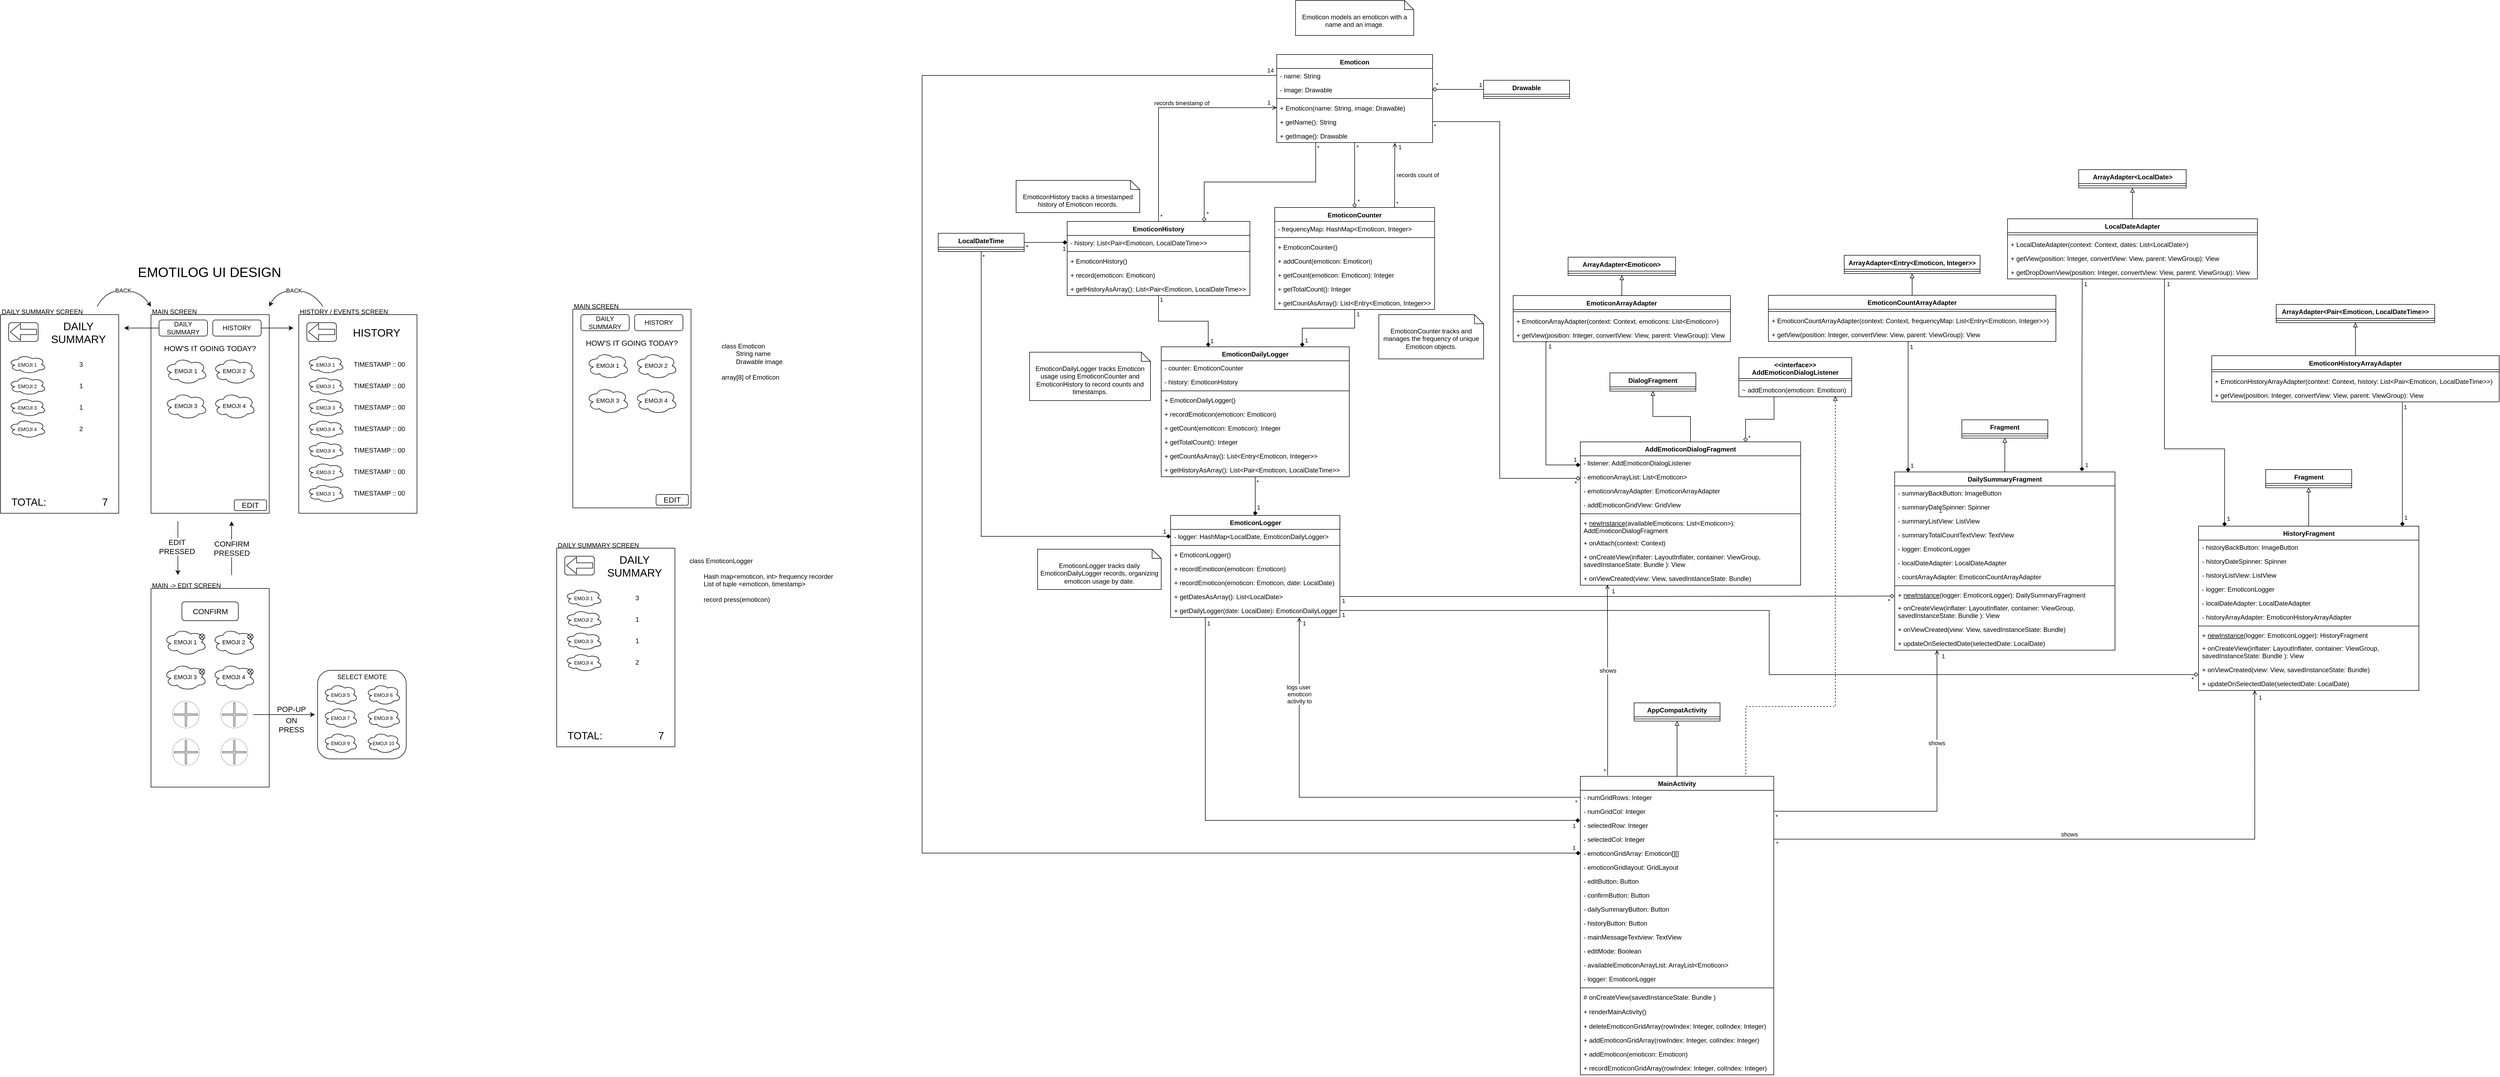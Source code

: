 <mxfile version="28.2.5">
  <diagram name="Page-1" id="QTSWJRUS46CYdMFC7oHY">
    <mxGraphModel dx="556" dy="1482" grid="1" gridSize="5" guides="1" tooltips="1" connect="1" arrows="1" fold="1" page="1" pageScale="1" pageWidth="827" pageHeight="1169" math="0" shadow="0">
      <root>
        <mxCell id="0" />
        <mxCell id="1" parent="0" />
        <mxCell id="ll1GLAD28MbRab7eyBeO-64" value="" style="rounded=0;whiteSpace=wrap;html=1;fillColor=none;movable=1;resizable=1;rotatable=1;deletable=1;editable=1;locked=0;connectable=1;" parent="1" vertex="1">
          <mxGeometry x="305" y="620" width="220" height="370" as="geometry" />
        </mxCell>
        <mxCell id="ll1GLAD28MbRab7eyBeO-154" value="&lt;font style=&quot;font-size: 11px;&quot;&gt;EMOJI 1&lt;/font&gt;" style="ellipse;shape=cloud;whiteSpace=wrap;html=1;" parent="1" vertex="1">
          <mxGeometry x="329" y="695" width="80" height="50" as="geometry" />
        </mxCell>
        <mxCell id="ll1GLAD28MbRab7eyBeO-155" value="&lt;font style=&quot;font-size: 11px;&quot;&gt;EMOJI 2&lt;/font&gt;" style="ellipse;shape=cloud;whiteSpace=wrap;html=1;" parent="1" vertex="1">
          <mxGeometry x="419" y="695" width="80" height="50" as="geometry" />
        </mxCell>
        <mxCell id="ll1GLAD28MbRab7eyBeO-156" value="&lt;font style=&quot;font-size: 11px;&quot;&gt;EMOJI&amp;nbsp;3&lt;/font&gt;" style="ellipse;shape=cloud;whiteSpace=wrap;html=1;" parent="1" vertex="1">
          <mxGeometry x="329" y="760" width="80" height="50" as="geometry" />
        </mxCell>
        <mxCell id="ll1GLAD28MbRab7eyBeO-157" value="&lt;font style=&quot;font-size: 11px;&quot;&gt;EMOJI&amp;nbsp;4&lt;/font&gt;" style="ellipse;shape=cloud;whiteSpace=wrap;html=1;" parent="1" vertex="1">
          <mxGeometry x="419" y="760" width="80" height="50" as="geometry" />
        </mxCell>
        <mxCell id="ll1GLAD28MbRab7eyBeO-1" value="" style="rounded=0;whiteSpace=wrap;html=1;fillColor=none;movable=1;resizable=1;rotatable=1;deletable=1;editable=1;locked=0;connectable=1;" parent="1" vertex="1">
          <mxGeometry x="305" y="110" width="220" height="370" as="geometry" />
        </mxCell>
        <mxCell id="ll1GLAD28MbRab7eyBeO-2" value="MAIN SCREEN" style="text;html=1;align=left;verticalAlign=middle;whiteSpace=wrap;rounded=0;movable=1;resizable=1;rotatable=1;deletable=1;editable=1;locked=0;connectable=1;" parent="1" vertex="1">
          <mxGeometry x="305" y="100" width="90" height="10" as="geometry" />
        </mxCell>
        <mxCell id="ll1GLAD28MbRab7eyBeO-3" value="" style="rounded=0;whiteSpace=wrap;html=1;fillColor=none;" parent="1" vertex="1">
          <mxGeometry x="580" y="110" width="220" height="370" as="geometry" />
        </mxCell>
        <mxCell id="ll1GLAD28MbRab7eyBeO-4" value="HISTORY / EVENTS SCREEN" style="text;html=1;align=left;verticalAlign=middle;whiteSpace=wrap;rounded=0;" parent="1" vertex="1">
          <mxGeometry x="580" y="100" width="185" height="10" as="geometry" />
        </mxCell>
        <mxCell id="ll1GLAD28MbRab7eyBeO-7" value="&lt;font style=&quot;font-size: 11px;&quot;&gt;EMOJI 1&lt;/font&gt;" style="ellipse;shape=cloud;whiteSpace=wrap;html=1;movable=1;resizable=1;rotatable=1;deletable=1;editable=1;locked=0;connectable=1;" parent="1" vertex="1">
          <mxGeometry x="330" y="190" width="80" height="50" as="geometry" />
        </mxCell>
        <mxCell id="ll1GLAD28MbRab7eyBeO-8" value="&lt;font style=&quot;font-size: 11px;&quot;&gt;EMOJI&amp;nbsp;2&lt;/font&gt;" style="ellipse;shape=cloud;whiteSpace=wrap;html=1;movable=1;resizable=1;rotatable=1;deletable=1;editable=1;locked=0;connectable=1;" parent="1" vertex="1">
          <mxGeometry x="420" y="190" width="80" height="50" as="geometry" />
        </mxCell>
        <mxCell id="ll1GLAD28MbRab7eyBeO-9" value="&lt;font style=&quot;font-size: 11px;&quot;&gt;EMOJI&amp;nbsp;3&lt;/font&gt;" style="ellipse;shape=cloud;whiteSpace=wrap;html=1;movable=1;resizable=1;rotatable=1;deletable=1;editable=1;locked=0;connectable=1;" parent="1" vertex="1">
          <mxGeometry x="330" y="255" width="80" height="50" as="geometry" />
        </mxCell>
        <mxCell id="ll1GLAD28MbRab7eyBeO-10" value="&lt;font style=&quot;font-size: 11px;&quot;&gt;EMOJI&amp;nbsp;4&lt;/font&gt;" style="ellipse;shape=cloud;whiteSpace=wrap;html=1;movable=1;resizable=1;rotatable=1;deletable=1;editable=1;locked=0;connectable=1;" parent="1" vertex="1">
          <mxGeometry x="420" y="255" width="80" height="50" as="geometry" />
        </mxCell>
        <mxCell id="ll1GLAD28MbRab7eyBeO-44" value="&lt;font&gt;HISTORY&lt;/font&gt;" style="rounded=1;whiteSpace=wrap;html=1;movable=1;resizable=1;rotatable=1;deletable=1;editable=1;locked=0;connectable=1;" parent="1" vertex="1">
          <mxGeometry x="420" y="120" width="90" height="30" as="geometry" />
        </mxCell>
        <mxCell id="ll1GLAD28MbRab7eyBeO-45" value="&lt;font&gt;DAILY&lt;/font&gt;&lt;div&gt;&lt;font&gt;SUMMARY&lt;/font&gt;&lt;/div&gt;" style="rounded=1;whiteSpace=wrap;html=1;movable=1;resizable=1;rotatable=1;deletable=1;editable=1;locked=0;connectable=1;" parent="1" vertex="1">
          <mxGeometry x="320" y="120" width="90" height="30" as="geometry" />
        </mxCell>
        <mxCell id="ll1GLAD28MbRab7eyBeO-63" value="&lt;font style=&quot;font-size: 14px;&quot;&gt;EDIT&lt;/font&gt;" style="rounded=1;whiteSpace=wrap;html=1;movable=1;resizable=1;rotatable=1;deletable=1;editable=1;locked=0;connectable=1;" parent="1" vertex="1">
          <mxGeometry x="460" y="455" width="60" height="20" as="geometry" />
        </mxCell>
        <mxCell id="ll1GLAD28MbRab7eyBeO-65" value="MAIN -&amp;gt; EDIT SCREEN" style="text;html=1;align=left;verticalAlign=middle;whiteSpace=wrap;rounded=0;movable=1;resizable=1;rotatable=1;deletable=1;editable=1;locked=0;connectable=1;" parent="1" vertex="1">
          <mxGeometry x="305" y="610" width="135" height="10" as="geometry" />
        </mxCell>
        <mxCell id="ll1GLAD28MbRab7eyBeO-70" value="" style="ellipse;whiteSpace=wrap;html=1;aspect=fixed;strokeColor=#B3B3B3;movable=1;resizable=1;rotatable=1;deletable=1;editable=1;locked=0;connectable=1;" parent="1" vertex="1">
          <mxGeometry x="345" y="830" width="50" height="50" as="geometry" />
        </mxCell>
        <mxCell id="ll1GLAD28MbRab7eyBeO-71" value="" style="shape=cross;whiteSpace=wrap;html=1;size=0.059;strokeColor=#4D4D4D;movable=1;resizable=1;rotatable=1;deletable=1;editable=1;locked=0;connectable=1;" parent="1" vertex="1">
          <mxGeometry x="348.125" y="833.125" width="43.75" height="43.75" as="geometry" />
        </mxCell>
        <mxCell id="ll1GLAD28MbRab7eyBeO-72" value="" style="ellipse;whiteSpace=wrap;html=1;aspect=fixed;strokeColor=#B3B3B3;movable=1;resizable=1;rotatable=1;deletable=1;editable=1;locked=0;connectable=1;" parent="1" vertex="1">
          <mxGeometry x="435" y="830" width="50" height="50" as="geometry" />
        </mxCell>
        <mxCell id="ll1GLAD28MbRab7eyBeO-73" value="" style="shape=cross;whiteSpace=wrap;html=1;size=0.059;strokeColor=#4D4D4D;movable=1;resizable=1;rotatable=1;deletable=1;editable=1;locked=0;connectable=1;" parent="1" vertex="1">
          <mxGeometry x="438.125" y="833.125" width="43.75" height="43.75" as="geometry" />
        </mxCell>
        <mxCell id="ll1GLAD28MbRab7eyBeO-74" value="" style="ellipse;whiteSpace=wrap;html=1;aspect=fixed;strokeColor=#B3B3B3;movable=1;resizable=1;rotatable=1;deletable=1;editable=1;locked=0;connectable=1;" parent="1" vertex="1">
          <mxGeometry x="345" y="900" width="50" height="50" as="geometry" />
        </mxCell>
        <mxCell id="ll1GLAD28MbRab7eyBeO-75" value="" style="shape=cross;whiteSpace=wrap;html=1;size=0.059;strokeColor=#4D4D4D;movable=1;resizable=1;rotatable=1;deletable=1;editable=1;locked=0;connectable=1;" parent="1" vertex="1">
          <mxGeometry x="348.125" y="903.125" width="43.75" height="43.75" as="geometry" />
        </mxCell>
        <mxCell id="ll1GLAD28MbRab7eyBeO-76" value="" style="ellipse;whiteSpace=wrap;html=1;aspect=fixed;strokeColor=#B3B3B3;movable=1;resizable=1;rotatable=1;deletable=1;editable=1;locked=0;connectable=1;" parent="1" vertex="1">
          <mxGeometry x="435" y="900" width="50" height="50" as="geometry" />
        </mxCell>
        <mxCell id="ll1GLAD28MbRab7eyBeO-77" value="" style="shape=cross;whiteSpace=wrap;html=1;size=0.059;strokeColor=#4D4D4D;movable=1;resizable=1;rotatable=1;deletable=1;editable=1;locked=0;connectable=1;" parent="1" vertex="1">
          <mxGeometry x="438.125" y="903.125" width="43.75" height="43.75" as="geometry" />
        </mxCell>
        <mxCell id="ll1GLAD28MbRab7eyBeO-81" value="" style="shape=sumEllipse;perimeter=ellipsePerimeter;whiteSpace=wrap;html=1;backgroundOutline=1;movable=1;resizable=1;rotatable=1;deletable=1;editable=1;locked=0;connectable=1;" parent="1" vertex="1">
          <mxGeometry x="485" y="705" width="10" height="10" as="geometry" />
        </mxCell>
        <mxCell id="ll1GLAD28MbRab7eyBeO-83" value="" style="shape=sumEllipse;perimeter=ellipsePerimeter;whiteSpace=wrap;html=1;backgroundOutline=1;movable=1;resizable=1;rotatable=1;deletable=1;editable=1;locked=0;connectable=1;" parent="1" vertex="1">
          <mxGeometry x="395" y="705" width="10" height="10" as="geometry" />
        </mxCell>
        <mxCell id="ll1GLAD28MbRab7eyBeO-85" value="" style="shape=sumEllipse;perimeter=ellipsePerimeter;whiteSpace=wrap;html=1;backgroundOutline=1;movable=1;resizable=1;rotatable=1;deletable=1;editable=1;locked=0;connectable=1;" parent="1" vertex="1">
          <mxGeometry x="395" y="770" width="10" height="10" as="geometry" />
        </mxCell>
        <mxCell id="ll1GLAD28MbRab7eyBeO-89" value="&lt;span style=&quot;font-size: 14px;&quot;&gt;CONFIRM&lt;/span&gt;" style="rounded=1;whiteSpace=wrap;html=1;movable=1;resizable=1;rotatable=1;deletable=1;editable=1;locked=0;connectable=1;" parent="1" vertex="1">
          <mxGeometry x="362.5" y="645" width="105" height="35" as="geometry" />
        </mxCell>
        <mxCell id="ll1GLAD28MbRab7eyBeO-90" value="" style="endArrow=classic;html=1;rounded=0;" parent="1" edge="1">
          <mxGeometry width="50" height="50" relative="1" as="geometry">
            <mxPoint x="355" y="495" as="sourcePoint" />
            <mxPoint x="355" y="595" as="targetPoint" />
          </mxGeometry>
        </mxCell>
        <mxCell id="ll1GLAD28MbRab7eyBeO-91" value="&lt;font style=&quot;font-size: 14px;&quot;&gt;EDIT&lt;/font&gt;&lt;div&gt;&lt;font style=&quot;font-size: 14px;&quot;&gt;PRESSED&lt;/font&gt;&lt;/div&gt;" style="edgeLabel;html=1;align=center;verticalAlign=middle;resizable=0;points=[];" parent="ll1GLAD28MbRab7eyBeO-90" vertex="1" connectable="0">
          <mxGeometry x="-0.061" y="-2" relative="1" as="geometry">
            <mxPoint as="offset" />
          </mxGeometry>
        </mxCell>
        <mxCell id="ll1GLAD28MbRab7eyBeO-92" value="" style="endArrow=classic;html=1;rounded=0;" parent="1" edge="1">
          <mxGeometry width="50" height="50" relative="1" as="geometry">
            <mxPoint x="455" y="595" as="sourcePoint" />
            <mxPoint x="455" y="495" as="targetPoint" />
          </mxGeometry>
        </mxCell>
        <mxCell id="ll1GLAD28MbRab7eyBeO-93" value="&lt;font style=&quot;font-size: 14px;&quot;&gt;CONFIRM&lt;/font&gt;&lt;div&gt;&lt;font style=&quot;font-size: 14px;&quot;&gt;PRESSED&lt;/font&gt;&lt;/div&gt;" style="edgeLabel;html=1;align=center;verticalAlign=middle;resizable=0;points=[];" parent="ll1GLAD28MbRab7eyBeO-92" vertex="1" connectable="0">
          <mxGeometry x="0.147" y="-2" relative="1" as="geometry">
            <mxPoint x="-2" y="7" as="offset" />
          </mxGeometry>
        </mxCell>
        <mxCell id="ll1GLAD28MbRab7eyBeO-94" value="" style="rounded=1;whiteSpace=wrap;html=1;" parent="1" vertex="1">
          <mxGeometry x="615" y="772.5" width="165" height="165" as="geometry" />
        </mxCell>
        <mxCell id="ll1GLAD28MbRab7eyBeO-95" value="SELECT EMOTE" style="text;html=1;align=center;verticalAlign=middle;whiteSpace=wrap;rounded=0;" parent="1" vertex="1">
          <mxGeometry x="642.5" y="777.5" width="110" height="15" as="geometry" />
        </mxCell>
        <mxCell id="ll1GLAD28MbRab7eyBeO-96" value="&lt;font style=&quot;font-size: 9px;&quot;&gt;EMOJI 5&lt;/font&gt;" style="ellipse;shape=cloud;whiteSpace=wrap;html=1;" parent="1" vertex="1">
          <mxGeometry x="625" y="797.5" width="65" height="40" as="geometry" />
        </mxCell>
        <mxCell id="ll1GLAD28MbRab7eyBeO-102" value="&lt;font style=&quot;font-size: 9px;&quot;&gt;EMOJI&amp;nbsp;6&lt;/font&gt;" style="ellipse;shape=cloud;whiteSpace=wrap;html=1;" parent="1" vertex="1">
          <mxGeometry x="705" y="797.5" width="65" height="40" as="geometry" />
        </mxCell>
        <mxCell id="ll1GLAD28MbRab7eyBeO-103" value="&lt;font style=&quot;font-size: 9px;&quot;&gt;EMOJI&amp;nbsp;7&lt;/font&gt;" style="ellipse;shape=cloud;whiteSpace=wrap;html=1;" parent="1" vertex="1">
          <mxGeometry x="625" y="840.63" width="65" height="40" as="geometry" />
        </mxCell>
        <mxCell id="ll1GLAD28MbRab7eyBeO-104" value="&lt;font style=&quot;font-size: 9px;&quot;&gt;EMOJI&amp;nbsp;8&lt;/font&gt;" style="ellipse;shape=cloud;whiteSpace=wrap;html=1;" parent="1" vertex="1">
          <mxGeometry x="705" y="840.63" width="65" height="40" as="geometry" />
        </mxCell>
        <mxCell id="ll1GLAD28MbRab7eyBeO-105" value="&lt;font style=&quot;font-size: 9px;&quot;&gt;EMOJI&amp;nbsp;9&lt;/font&gt;" style="ellipse;shape=cloud;whiteSpace=wrap;html=1;" parent="1" vertex="1">
          <mxGeometry x="625" y="887.5" width="65" height="40" as="geometry" />
        </mxCell>
        <mxCell id="ll1GLAD28MbRab7eyBeO-106" value="&lt;font style=&quot;font-size: 9px;&quot;&gt;EMOJI&amp;nbsp;10&lt;/font&gt;" style="ellipse;shape=cloud;whiteSpace=wrap;html=1;" parent="1" vertex="1">
          <mxGeometry x="705" y="887.5" width="65" height="40" as="geometry" />
        </mxCell>
        <mxCell id="ll1GLAD28MbRab7eyBeO-110" value="&lt;div&gt;&lt;span style=&quot;background-color: transparent; color: light-dark(rgb(0, 0, 0), rgb(255, 255, 255)); font-size: 14px;&quot;&gt;ON PRESS&lt;/span&gt;&lt;/div&gt;" style="text;html=1;align=center;verticalAlign=middle;whiteSpace=wrap;rounded=0;" parent="1" vertex="1">
          <mxGeometry x="534" y="859.5" width="65" height="28" as="geometry" />
        </mxCell>
        <mxCell id="ll1GLAD28MbRab7eyBeO-112" value="" style="endArrow=classic;startArrow=none;html=1;rounded=0;startFill=0;" parent="1" edge="1">
          <mxGeometry width="50" height="50" relative="1" as="geometry">
            <mxPoint x="495" y="855" as="sourcePoint" />
            <mxPoint x="610" y="855" as="targetPoint" />
          </mxGeometry>
        </mxCell>
        <mxCell id="ll1GLAD28MbRab7eyBeO-113" value="&lt;div&gt;&lt;span style=&quot;background-color: transparent; color: light-dark(rgb(0, 0, 0), rgb(255, 255, 255)); font-size: 14px;&quot;&gt;POP-UP&lt;/span&gt;&lt;/div&gt;" style="text;html=1;align=center;verticalAlign=middle;whiteSpace=wrap;rounded=0;" parent="1" vertex="1">
          <mxGeometry x="534" y="837.5" width="65" height="15" as="geometry" />
        </mxCell>
        <mxCell id="ll1GLAD28MbRab7eyBeO-115" value="" style="shape=sumEllipse;perimeter=ellipsePerimeter;whiteSpace=wrap;html=1;backgroundOutline=1;movable=1;resizable=1;rotatable=1;deletable=1;editable=1;locked=0;connectable=1;" parent="1" vertex="1">
          <mxGeometry x="485" y="770" width="10" height="10" as="geometry" />
        </mxCell>
        <mxCell id="ll1GLAD28MbRab7eyBeO-116" value="" style="rounded=1;whiteSpace=wrap;html=1;movable=1;resizable=1;rotatable=1;deletable=1;editable=1;locked=0;connectable=1;" parent="1" vertex="1">
          <mxGeometry x="595" y="125" width="55" height="35" as="geometry" />
        </mxCell>
        <mxCell id="ll1GLAD28MbRab7eyBeO-117" value="" style="shape=flexArrow;endArrow=classic;html=1;rounded=0;" parent="1" edge="1">
          <mxGeometry width="50" height="50" relative="1" as="geometry">
            <mxPoint x="647.5" y="142.26" as="sourcePoint" />
            <mxPoint x="597.5" y="142.26" as="targetPoint" />
          </mxGeometry>
        </mxCell>
        <mxCell id="ll1GLAD28MbRab7eyBeO-118" value="&lt;font style=&quot;font-size: 9px;&quot;&gt;EMOJI 1&lt;/font&gt;" style="ellipse;shape=cloud;whiteSpace=wrap;html=1;" parent="1" vertex="1">
          <mxGeometry x="595" y="185" width="70" height="35" as="geometry" />
        </mxCell>
        <mxCell id="ll1GLAD28MbRab7eyBeO-119" value="&lt;font style=&quot;font-size: 20px;&quot;&gt;HISTORY&lt;/font&gt;" style="text;html=1;align=center;verticalAlign=middle;whiteSpace=wrap;rounded=0;" parent="1" vertex="1">
          <mxGeometry x="680" y="135" width="90" height="15" as="geometry" />
        </mxCell>
        <mxCell id="ll1GLAD28MbRab7eyBeO-120" value="TIMESTAMP :: 00" style="text;html=1;align=center;verticalAlign=middle;whiteSpace=wrap;rounded=0;" parent="1" vertex="1">
          <mxGeometry x="675" y="192.5" width="110" height="20" as="geometry" />
        </mxCell>
        <mxCell id="ll1GLAD28MbRab7eyBeO-121" value="&lt;font style=&quot;font-size: 9px;&quot;&gt;EMOJI&amp;nbsp;1&lt;/font&gt;" style="ellipse;shape=cloud;whiteSpace=wrap;html=1;" parent="1" vertex="1">
          <mxGeometry x="595" y="225" width="70" height="35" as="geometry" />
        </mxCell>
        <mxCell id="ll1GLAD28MbRab7eyBeO-122" value="TIMESTAMP :: 00" style="text;html=1;align=center;verticalAlign=middle;whiteSpace=wrap;rounded=0;" parent="1" vertex="1">
          <mxGeometry x="675" y="232.5" width="110" height="20" as="geometry" />
        </mxCell>
        <mxCell id="ll1GLAD28MbRab7eyBeO-123" value="&lt;font style=&quot;font-size: 9px;&quot;&gt;EMOJI&amp;nbsp;3&lt;/font&gt;" style="ellipse;shape=cloud;whiteSpace=wrap;html=1;" parent="1" vertex="1">
          <mxGeometry x="595" y="265" width="70" height="35" as="geometry" />
        </mxCell>
        <mxCell id="ll1GLAD28MbRab7eyBeO-124" value="TIMESTAMP :: 00" style="text;html=1;align=center;verticalAlign=middle;whiteSpace=wrap;rounded=0;" parent="1" vertex="1">
          <mxGeometry x="675" y="272.5" width="110" height="20" as="geometry" />
        </mxCell>
        <mxCell id="ll1GLAD28MbRab7eyBeO-125" value="&lt;font style=&quot;font-size: 9px;&quot;&gt;EMOJI&amp;nbsp;4&lt;/font&gt;" style="ellipse;shape=cloud;whiteSpace=wrap;html=1;" parent="1" vertex="1">
          <mxGeometry x="595" y="305" width="70" height="35" as="geometry" />
        </mxCell>
        <mxCell id="ll1GLAD28MbRab7eyBeO-126" value="TIMESTAMP :: 00" style="text;html=1;align=center;verticalAlign=middle;whiteSpace=wrap;rounded=0;" parent="1" vertex="1">
          <mxGeometry x="675" y="312.5" width="110" height="20" as="geometry" />
        </mxCell>
        <mxCell id="ll1GLAD28MbRab7eyBeO-127" value="&lt;font style=&quot;font-size: 9px;&quot;&gt;EMOJI&amp;nbsp;4&lt;/font&gt;" style="ellipse;shape=cloud;whiteSpace=wrap;html=1;" parent="1" vertex="1">
          <mxGeometry x="595" y="345" width="70" height="35" as="geometry" />
        </mxCell>
        <mxCell id="ll1GLAD28MbRab7eyBeO-128" value="TIMESTAMP :: 00" style="text;html=1;align=center;verticalAlign=middle;whiteSpace=wrap;rounded=0;" parent="1" vertex="1">
          <mxGeometry x="675" y="352.5" width="110" height="20" as="geometry" />
        </mxCell>
        <mxCell id="ll1GLAD28MbRab7eyBeO-129" value="&lt;font style=&quot;font-size: 9px;&quot;&gt;EMOJI&amp;nbsp;2&lt;/font&gt;" style="ellipse;shape=cloud;whiteSpace=wrap;html=1;" parent="1" vertex="1">
          <mxGeometry x="595" y="385" width="70" height="35" as="geometry" />
        </mxCell>
        <mxCell id="ll1GLAD28MbRab7eyBeO-130" value="TIMESTAMP :: 00" style="text;html=1;align=center;verticalAlign=middle;whiteSpace=wrap;rounded=0;" parent="1" vertex="1">
          <mxGeometry x="675" y="392.5" width="110" height="20" as="geometry" />
        </mxCell>
        <mxCell id="ll1GLAD28MbRab7eyBeO-131" value="&lt;font style=&quot;font-size: 9px;&quot;&gt;EMOJI&amp;nbsp;1&lt;/font&gt;" style="ellipse;shape=cloud;whiteSpace=wrap;html=1;" parent="1" vertex="1">
          <mxGeometry x="595" y="425" width="70" height="35" as="geometry" />
        </mxCell>
        <mxCell id="ll1GLAD28MbRab7eyBeO-132" value="TIMESTAMP :: 00" style="text;html=1;align=center;verticalAlign=middle;whiteSpace=wrap;rounded=0;" parent="1" vertex="1">
          <mxGeometry x="675" y="432.5" width="110" height="20" as="geometry" />
        </mxCell>
        <mxCell id="ll1GLAD28MbRab7eyBeO-133" value="&lt;span style=&quot;font-size: 14px;&quot;&gt;HOW&#39;S IT GOING TODAY?&lt;/span&gt;" style="text;html=1;align=center;verticalAlign=middle;whiteSpace=wrap;rounded=0;movable=1;resizable=1;rotatable=1;deletable=1;editable=1;locked=0;connectable=1;" parent="1" vertex="1">
          <mxGeometry x="325" y="165" width="180" height="15" as="geometry" />
        </mxCell>
        <mxCell id="ll1GLAD28MbRab7eyBeO-134" value="" style="rounded=0;whiteSpace=wrap;html=1;fillColor=none;" parent="1" vertex="1">
          <mxGeometry x="25" y="110" width="220" height="370" as="geometry" />
        </mxCell>
        <mxCell id="ll1GLAD28MbRab7eyBeO-135" value="DAILY SUMMARY SCREEN" style="text;html=1;align=left;verticalAlign=middle;whiteSpace=wrap;rounded=0;" parent="1" vertex="1">
          <mxGeometry x="25" y="100" width="185" height="10" as="geometry" />
        </mxCell>
        <mxCell id="ll1GLAD28MbRab7eyBeO-136" value="" style="rounded=1;whiteSpace=wrap;html=1;movable=1;resizable=1;rotatable=1;deletable=1;editable=1;locked=0;connectable=1;" parent="1" vertex="1">
          <mxGeometry x="40" y="125" width="55" height="35" as="geometry" />
        </mxCell>
        <mxCell id="ll1GLAD28MbRab7eyBeO-137" value="" style="shape=flexArrow;endArrow=classic;html=1;rounded=0;" parent="1" edge="1">
          <mxGeometry width="50" height="50" relative="1" as="geometry">
            <mxPoint x="92.5" y="142.26" as="sourcePoint" />
            <mxPoint x="42.5" y="142.26" as="targetPoint" />
          </mxGeometry>
        </mxCell>
        <mxCell id="ll1GLAD28MbRab7eyBeO-138" value="&lt;font style=&quot;font-size: 9px;&quot;&gt;EMOJI&amp;nbsp;1&lt;/font&gt;" style="ellipse;shape=cloud;whiteSpace=wrap;html=1;" parent="1" vertex="1">
          <mxGeometry x="40" y="185" width="70" height="35" as="geometry" />
        </mxCell>
        <mxCell id="ll1GLAD28MbRab7eyBeO-139" value="&lt;font style=&quot;font-size: 20px;&quot;&gt;DAILY&lt;/font&gt;&lt;div&gt;&lt;span style=&quot;font-size: 20px;&quot;&gt;SUMMARY&lt;/span&gt;&lt;/div&gt;" style="text;html=1;align=center;verticalAlign=middle;whiteSpace=wrap;rounded=0;" parent="1" vertex="1">
          <mxGeometry x="125" y="135" width="90" height="15" as="geometry" />
        </mxCell>
        <mxCell id="ll1GLAD28MbRab7eyBeO-140" value="3" style="text;html=1;align=center;verticalAlign=middle;whiteSpace=wrap;rounded=0;" parent="1" vertex="1">
          <mxGeometry x="120" y="192.5" width="110" height="20" as="geometry" />
        </mxCell>
        <mxCell id="ll1GLAD28MbRab7eyBeO-141" value="&lt;font style=&quot;font-size: 9px;&quot;&gt;EMOJI&amp;nbsp;2&lt;/font&gt;" style="ellipse;shape=cloud;whiteSpace=wrap;html=1;" parent="1" vertex="1">
          <mxGeometry x="40" y="225" width="70" height="35" as="geometry" />
        </mxCell>
        <mxCell id="ll1GLAD28MbRab7eyBeO-142" value="1" style="text;html=1;align=center;verticalAlign=middle;whiteSpace=wrap;rounded=0;" parent="1" vertex="1">
          <mxGeometry x="120" y="232.5" width="110" height="20" as="geometry" />
        </mxCell>
        <mxCell id="ll1GLAD28MbRab7eyBeO-143" value="&lt;font style=&quot;font-size: 9px;&quot;&gt;EMOJI&amp;nbsp;3&lt;/font&gt;" style="ellipse;shape=cloud;whiteSpace=wrap;html=1;" parent="1" vertex="1">
          <mxGeometry x="40" y="265" width="70" height="35" as="geometry" />
        </mxCell>
        <mxCell id="ll1GLAD28MbRab7eyBeO-144" value="1" style="text;html=1;align=center;verticalAlign=middle;whiteSpace=wrap;rounded=0;" parent="1" vertex="1">
          <mxGeometry x="120" y="272.5" width="110" height="20" as="geometry" />
        </mxCell>
        <mxCell id="ll1GLAD28MbRab7eyBeO-158" value="&lt;font style=&quot;font-size: 9px;&quot;&gt;EMOJI&amp;nbsp;4&lt;/font&gt;" style="ellipse;shape=cloud;whiteSpace=wrap;html=1;" parent="1" vertex="1">
          <mxGeometry x="40" y="305" width="70" height="35" as="geometry" />
        </mxCell>
        <mxCell id="ll1GLAD28MbRab7eyBeO-159" value="2" style="text;html=1;align=center;verticalAlign=middle;whiteSpace=wrap;rounded=0;" parent="1" vertex="1">
          <mxGeometry x="120" y="312.5" width="110" height="20" as="geometry" />
        </mxCell>
        <mxCell id="ll1GLAD28MbRab7eyBeO-160" value="" style="endArrow=classic;html=1;rounded=0;" parent="1" edge="1">
          <mxGeometry width="50" height="50" relative="1" as="geometry">
            <mxPoint x="320" y="135" as="sourcePoint" />
            <mxPoint x="255" y="135" as="targetPoint" />
          </mxGeometry>
        </mxCell>
        <mxCell id="ll1GLAD28MbRab7eyBeO-161" value="" style="endArrow=classic;html=1;rounded=0;" parent="1" edge="1">
          <mxGeometry width="50" height="50" relative="1" as="geometry">
            <mxPoint x="510" y="135" as="sourcePoint" />
            <mxPoint x="570" y="135" as="targetPoint" />
          </mxGeometry>
        </mxCell>
        <mxCell id="ll1GLAD28MbRab7eyBeO-162" value="&lt;font style=&quot;font-size: 25px;&quot;&gt;EMOTILOG UI DESIGN&lt;/font&gt;" style="text;html=1;align=center;verticalAlign=middle;whiteSpace=wrap;rounded=0;" parent="1" vertex="1">
          <mxGeometry x="247" y="15" width="334" height="30" as="geometry" />
        </mxCell>
        <mxCell id="ll1GLAD28MbRab7eyBeO-167" value="" style="curved=1;endArrow=classic;html=1;rounded=0;" parent="1" edge="1">
          <mxGeometry width="50" height="50" relative="1" as="geometry">
            <mxPoint x="205" y="95" as="sourcePoint" />
            <mxPoint x="305" y="95" as="targetPoint" />
            <Array as="points">
              <mxPoint x="220" y="65" />
              <mxPoint x="285" y="65" />
            </Array>
          </mxGeometry>
        </mxCell>
        <mxCell id="ll1GLAD28MbRab7eyBeO-169" value="BACK" style="edgeLabel;html=1;align=center;verticalAlign=middle;resizable=0;points=[];" parent="ll1GLAD28MbRab7eyBeO-167" vertex="1" connectable="0">
          <mxGeometry x="-0.084" relative="1" as="geometry">
            <mxPoint x="5" as="offset" />
          </mxGeometry>
        </mxCell>
        <mxCell id="ll1GLAD28MbRab7eyBeO-168" value="" style="curved=1;endArrow=none;html=1;rounded=0;endFill=0;startArrow=classic;startFill=1;" parent="1" edge="1">
          <mxGeometry width="50" height="50" relative="1" as="geometry">
            <mxPoint x="525" y="95" as="sourcePoint" />
            <mxPoint x="625" y="95" as="targetPoint" />
            <Array as="points">
              <mxPoint x="540" y="65" />
              <mxPoint x="605" y="65" />
            </Array>
          </mxGeometry>
        </mxCell>
        <mxCell id="ll1GLAD28MbRab7eyBeO-170" value="BACK" style="edgeLabel;html=1;align=center;verticalAlign=middle;resizable=0;points=[];" parent="ll1GLAD28MbRab7eyBeO-168" vertex="1" connectable="0">
          <mxGeometry x="-0.052" relative="1" as="geometry">
            <mxPoint as="offset" />
          </mxGeometry>
        </mxCell>
        <mxCell id="ll1GLAD28MbRab7eyBeO-171" value="" style="rounded=0;whiteSpace=wrap;html=1;fillColor=none;movable=1;resizable=1;rotatable=1;deletable=1;editable=1;locked=0;connectable=1;" parent="1" vertex="1">
          <mxGeometry x="1090" y="100" width="220" height="370" as="geometry" />
        </mxCell>
        <mxCell id="ll1GLAD28MbRab7eyBeO-172" value="MAIN SCREEN" style="text;html=1;align=left;verticalAlign=middle;whiteSpace=wrap;rounded=0;movable=1;resizable=1;rotatable=1;deletable=1;editable=1;locked=0;connectable=1;" parent="1" vertex="1">
          <mxGeometry x="1090" y="90" width="90" height="10" as="geometry" />
        </mxCell>
        <mxCell id="ll1GLAD28MbRab7eyBeO-173" value="&lt;font style=&quot;font-size: 11px;&quot;&gt;EMOJI 1&lt;/font&gt;" style="ellipse;shape=cloud;whiteSpace=wrap;html=1;movable=1;resizable=1;rotatable=1;deletable=1;editable=1;locked=0;connectable=1;" parent="1" vertex="1">
          <mxGeometry x="1115" y="180" width="80" height="50" as="geometry" />
        </mxCell>
        <mxCell id="ll1GLAD28MbRab7eyBeO-174" value="&lt;font style=&quot;font-size: 11px;&quot;&gt;EMOJI&amp;nbsp;2&lt;/font&gt;" style="ellipse;shape=cloud;whiteSpace=wrap;html=1;movable=1;resizable=1;rotatable=1;deletable=1;editable=1;locked=0;connectable=1;" parent="1" vertex="1">
          <mxGeometry x="1205" y="180" width="80" height="50" as="geometry" />
        </mxCell>
        <mxCell id="ll1GLAD28MbRab7eyBeO-175" value="&lt;font style=&quot;font-size: 11px;&quot;&gt;EMOJI&amp;nbsp;3&lt;/font&gt;" style="ellipse;shape=cloud;whiteSpace=wrap;html=1;movable=1;resizable=1;rotatable=1;deletable=1;editable=1;locked=0;connectable=1;" parent="1" vertex="1">
          <mxGeometry x="1115" y="245" width="80" height="50" as="geometry" />
        </mxCell>
        <mxCell id="ll1GLAD28MbRab7eyBeO-176" value="&lt;font style=&quot;font-size: 11px;&quot;&gt;EMOJI&amp;nbsp;4&lt;/font&gt;" style="ellipse;shape=cloud;whiteSpace=wrap;html=1;movable=1;resizable=1;rotatable=1;deletable=1;editable=1;locked=0;connectable=1;" parent="1" vertex="1">
          <mxGeometry x="1205" y="245" width="80" height="50" as="geometry" />
        </mxCell>
        <mxCell id="ll1GLAD28MbRab7eyBeO-177" value="&lt;font&gt;HISTORY&lt;/font&gt;" style="rounded=1;whiteSpace=wrap;html=1;movable=1;resizable=1;rotatable=1;deletable=1;editable=1;locked=0;connectable=1;" parent="1" vertex="1">
          <mxGeometry x="1205" y="110" width="90" height="30" as="geometry" />
        </mxCell>
        <mxCell id="ll1GLAD28MbRab7eyBeO-178" value="&lt;font&gt;DAILY&lt;/font&gt;&lt;div&gt;&lt;font&gt;SUMMARY&lt;/font&gt;&lt;/div&gt;" style="rounded=1;whiteSpace=wrap;html=1;movable=1;resizable=1;rotatable=1;deletable=1;editable=1;locked=0;connectable=1;" parent="1" vertex="1">
          <mxGeometry x="1105" y="110" width="90" height="30" as="geometry" />
        </mxCell>
        <mxCell id="ll1GLAD28MbRab7eyBeO-179" value="&lt;font style=&quot;font-size: 14px;&quot;&gt;EDIT&lt;/font&gt;" style="rounded=1;whiteSpace=wrap;html=1;movable=1;resizable=1;rotatable=1;deletable=1;editable=1;locked=0;connectable=1;" parent="1" vertex="1">
          <mxGeometry x="1245" y="445" width="60" height="20" as="geometry" />
        </mxCell>
        <mxCell id="ll1GLAD28MbRab7eyBeO-180" value="&lt;span style=&quot;font-size: 14px;&quot;&gt;HOW&#39;S IT GOING TODAY?&lt;/span&gt;" style="text;html=1;align=center;verticalAlign=middle;whiteSpace=wrap;rounded=0;movable=1;resizable=1;rotatable=1;deletable=1;editable=1;locked=0;connectable=1;" parent="1" vertex="1">
          <mxGeometry x="1110" y="155" width="180" height="15" as="geometry" />
        </mxCell>
        <mxCell id="ll1GLAD28MbRab7eyBeO-181" value="&lt;div&gt;class Emoticon&lt;/div&gt;&lt;div&gt;&lt;span style=&quot;white-space: pre;&quot;&gt;&#x9;&lt;/span&gt;String name&lt;br&gt;&lt;/div&gt;&lt;div&gt;&lt;span style=&quot;white-space: pre;&quot;&gt;&#x9;&lt;/span&gt;Drawable image&lt;br&gt;&lt;/div&gt;&lt;div&gt;&lt;br&gt;&lt;/div&gt;array[8] of Emoticon" style="text;html=1;align=left;verticalAlign=top;whiteSpace=wrap;rounded=0;" parent="1" vertex="1">
          <mxGeometry x="1365" y="155" width="190" height="185" as="geometry" />
        </mxCell>
        <mxCell id="ll1GLAD28MbRab7eyBeO-182" value="" style="rounded=0;whiteSpace=wrap;html=1;fillColor=none;" parent="1" vertex="1">
          <mxGeometry x="1060" y="545" width="220" height="370" as="geometry" />
        </mxCell>
        <mxCell id="ll1GLAD28MbRab7eyBeO-183" value="DAILY SUMMARY SCREEN" style="text;html=1;align=left;verticalAlign=middle;whiteSpace=wrap;rounded=0;" parent="1" vertex="1">
          <mxGeometry x="1060" y="535" width="185" height="10" as="geometry" />
        </mxCell>
        <mxCell id="ll1GLAD28MbRab7eyBeO-184" value="" style="rounded=1;whiteSpace=wrap;html=1;movable=1;resizable=1;rotatable=1;deletable=1;editable=1;locked=0;connectable=1;" parent="1" vertex="1">
          <mxGeometry x="1075" y="560" width="55" height="35" as="geometry" />
        </mxCell>
        <mxCell id="ll1GLAD28MbRab7eyBeO-185" value="" style="shape=flexArrow;endArrow=classic;html=1;rounded=0;" parent="1" edge="1">
          <mxGeometry width="50" height="50" relative="1" as="geometry">
            <mxPoint x="1127.5" y="577.26" as="sourcePoint" />
            <mxPoint x="1077.5" y="577.26" as="targetPoint" />
          </mxGeometry>
        </mxCell>
        <mxCell id="ll1GLAD28MbRab7eyBeO-186" value="&lt;font style=&quot;font-size: 9px;&quot;&gt;EMOJI&amp;nbsp;1&lt;/font&gt;" style="ellipse;shape=cloud;whiteSpace=wrap;html=1;" parent="1" vertex="1">
          <mxGeometry x="1075" y="620" width="70" height="35" as="geometry" />
        </mxCell>
        <mxCell id="ll1GLAD28MbRab7eyBeO-187" value="&lt;font style=&quot;font-size: 20px;&quot;&gt;DAILY&lt;/font&gt;&lt;div&gt;&lt;span style=&quot;font-size: 20px;&quot;&gt;SUMMARY&lt;/span&gt;&lt;/div&gt;" style="text;html=1;align=center;verticalAlign=middle;whiteSpace=wrap;rounded=0;" parent="1" vertex="1">
          <mxGeometry x="1160" y="570" width="90" height="15" as="geometry" />
        </mxCell>
        <mxCell id="ll1GLAD28MbRab7eyBeO-188" value="3" style="text;html=1;align=center;verticalAlign=middle;whiteSpace=wrap;rounded=0;" parent="1" vertex="1">
          <mxGeometry x="1155" y="627.5" width="110" height="20" as="geometry" />
        </mxCell>
        <mxCell id="ll1GLAD28MbRab7eyBeO-189" value="&lt;font style=&quot;font-size: 9px;&quot;&gt;EMOJI&amp;nbsp;2&lt;/font&gt;" style="ellipse;shape=cloud;whiteSpace=wrap;html=1;" parent="1" vertex="1">
          <mxGeometry x="1075" y="660" width="70" height="35" as="geometry" />
        </mxCell>
        <mxCell id="ll1GLAD28MbRab7eyBeO-190" value="1" style="text;html=1;align=center;verticalAlign=middle;whiteSpace=wrap;rounded=0;" parent="1" vertex="1">
          <mxGeometry x="1155" y="667.5" width="110" height="20" as="geometry" />
        </mxCell>
        <mxCell id="ll1GLAD28MbRab7eyBeO-191" value="&lt;font style=&quot;font-size: 9px;&quot;&gt;EMOJI&amp;nbsp;3&lt;/font&gt;" style="ellipse;shape=cloud;whiteSpace=wrap;html=1;" parent="1" vertex="1">
          <mxGeometry x="1075" y="700" width="70" height="35" as="geometry" />
        </mxCell>
        <mxCell id="ll1GLAD28MbRab7eyBeO-192" value="1" style="text;html=1;align=center;verticalAlign=middle;whiteSpace=wrap;rounded=0;" parent="1" vertex="1">
          <mxGeometry x="1155" y="707.5" width="110" height="20" as="geometry" />
        </mxCell>
        <mxCell id="ll1GLAD28MbRab7eyBeO-193" value="&lt;font style=&quot;font-size: 9px;&quot;&gt;EMOJI&amp;nbsp;4&lt;/font&gt;" style="ellipse;shape=cloud;whiteSpace=wrap;html=1;" parent="1" vertex="1">
          <mxGeometry x="1075" y="740" width="70" height="35" as="geometry" />
        </mxCell>
        <mxCell id="ll1GLAD28MbRab7eyBeO-194" value="2" style="text;html=1;align=center;verticalAlign=middle;whiteSpace=wrap;rounded=0;" parent="1" vertex="1">
          <mxGeometry x="1155" y="747.5" width="110" height="20" as="geometry" />
        </mxCell>
        <mxCell id="ll1GLAD28MbRab7eyBeO-195" value="&lt;div&gt;class EmoticonLogger&lt;/div&gt;&lt;div&gt;&lt;span style=&quot;white-space: pre;&quot;&gt;&#x9;&lt;/span&gt;&lt;/div&gt;&lt;div&gt;&lt;span style=&quot;white-space: pre;&quot;&gt;&#x9;&lt;/span&gt;Hash map&amp;lt;emoticon, int&amp;gt; frequency recorder&lt;br&gt;&lt;/div&gt;&lt;div&gt;&lt;span style=&quot;white-space: pre;&quot;&gt;&lt;span style=&quot;white-space: pre;&quot;&gt;&#x9;&lt;/span&gt;List of tuple &amp;lt;emoticon, timestamp&amp;gt;&#x9;&lt;/span&gt;&lt;/div&gt;&lt;div&gt;&lt;span style=&quot;white-space: pre;&quot;&gt;&#x9;&lt;/span&gt;&lt;/div&gt;&lt;div&gt;&lt;span style=&quot;white-space: pre;&quot;&gt;&#x9;&lt;/span&gt;record press(emoticon)&lt;br&gt;&lt;/div&gt;&lt;div&gt;&lt;br&gt;&lt;/div&gt;&lt;div&gt;&lt;span style=&quot;white-space: pre;&quot;&gt;&#x9;&lt;/span&gt;&lt;br&gt;&lt;/div&gt;" style="text;html=1;align=left;verticalAlign=top;whiteSpace=wrap;rounded=0;" parent="1" vertex="1">
          <mxGeometry x="1305" y="555" width="290" height="185" as="geometry" />
        </mxCell>
        <mxCell id="ll1GLAD28MbRab7eyBeO-196" value="&lt;font style=&quot;font-size: 19px;&quot;&gt;TOTAL:&lt;span style=&quot;white-space: pre;&quot;&gt;&#x9;&lt;/span&gt;&lt;span style=&quot;white-space: pre;&quot;&gt;&#x9;&lt;/span&gt;&lt;span style=&quot;white-space: pre;&quot;&gt;&#x9;&lt;/span&gt;7&lt;/font&gt;" style="text;html=1;align=center;verticalAlign=middle;whiteSpace=wrap;rounded=0;" parent="1" vertex="1">
          <mxGeometry x="30" y="445" width="210" height="30" as="geometry" />
        </mxCell>
        <mxCell id="ll1GLAD28MbRab7eyBeO-197" value="&lt;font style=&quot;font-size: 19px;&quot;&gt;TOTAL:&lt;span style=&quot;white-space: pre;&quot;&gt;&#x9;&lt;/span&gt;&lt;span style=&quot;white-space: pre;&quot;&gt;&#x9;&lt;/span&gt;&lt;span style=&quot;white-space: pre;&quot;&gt;&#x9;&lt;/span&gt;7&lt;/font&gt;" style="text;html=1;align=center;verticalAlign=middle;whiteSpace=wrap;rounded=0;" parent="1" vertex="1">
          <mxGeometry x="1065" y="880" width="210" height="30" as="geometry" />
        </mxCell>
        <mxCell id="M478I7JZ0lneV9hG8fXG-26" style="edgeStyle=orthogonalEdgeStyle;rounded=0;orthogonalLoop=1;jettySize=auto;html=1;exitX=0.5;exitY=1;exitDx=0;exitDy=0;entryX=0.5;entryY=0;entryDx=0;entryDy=0;endArrow=diamond;endFill=0;" edge="1" parent="1" source="M478I7JZ0lneV9hG8fXG-1" target="M478I7JZ0lneV9hG8fXG-15">
          <mxGeometry relative="1" as="geometry" />
        </mxCell>
        <mxCell id="M478I7JZ0lneV9hG8fXG-27" value="*" style="edgeLabel;html=1;align=center;verticalAlign=middle;resizable=0;points=[];" vertex="1" connectable="0" parent="M478I7JZ0lneV9hG8fXG-26">
          <mxGeometry x="-0.901" y="-1" relative="1" as="geometry">
            <mxPoint x="6" y="2" as="offset" />
          </mxGeometry>
        </mxCell>
        <mxCell id="M478I7JZ0lneV9hG8fXG-28" value="*" style="edgeLabel;html=1;align=center;verticalAlign=middle;resizable=0;points=[];" vertex="1" connectable="0" parent="M478I7JZ0lneV9hG8fXG-26">
          <mxGeometry x="0.785" y="-1" relative="1" as="geometry">
            <mxPoint x="8" y="1" as="offset" />
          </mxGeometry>
        </mxCell>
        <mxCell id="M478I7JZ0lneV9hG8fXG-48" style="edgeStyle=orthogonalEdgeStyle;rounded=0;orthogonalLoop=1;jettySize=auto;html=1;exitX=0.25;exitY=1;exitDx=0;exitDy=0;entryX=0.75;entryY=0;entryDx=0;entryDy=0;endArrow=diamond;endFill=0;" edge="1" parent="1" source="M478I7JZ0lneV9hG8fXG-1" target="M478I7JZ0lneV9hG8fXG-41">
          <mxGeometry relative="1" as="geometry" />
        </mxCell>
        <mxCell id="M478I7JZ0lneV9hG8fXG-52" value="*" style="edgeLabel;html=1;align=center;verticalAlign=middle;resizable=0;points=[];" vertex="1" connectable="0" parent="M478I7JZ0lneV9hG8fXG-48">
          <mxGeometry x="-0.938" relative="1" as="geometry">
            <mxPoint x="4" y="-2" as="offset" />
          </mxGeometry>
        </mxCell>
        <mxCell id="M478I7JZ0lneV9hG8fXG-53" value="*" style="edgeLabel;html=1;align=center;verticalAlign=middle;resizable=0;points=[];" vertex="1" connectable="0" parent="M478I7JZ0lneV9hG8fXG-48">
          <mxGeometry x="0.895" y="1" relative="1" as="geometry">
            <mxPoint x="5" y="4" as="offset" />
          </mxGeometry>
        </mxCell>
        <mxCell id="M478I7JZ0lneV9hG8fXG-1" value="Emoticon" style="swimlane;fontStyle=1;align=center;verticalAlign=top;childLayout=stackLayout;horizontal=1;startSize=26;horizontalStack=0;resizeParent=1;resizeParentMax=0;resizeLast=0;collapsible=1;marginBottom=0;whiteSpace=wrap;html=1;" vertex="1" parent="1">
          <mxGeometry x="2400" y="-374.5" width="290" height="164" as="geometry" />
        </mxCell>
        <mxCell id="M478I7JZ0lneV9hG8fXG-2" value="- name: String&lt;div&gt;&lt;br&gt;&lt;/div&gt;" style="text;strokeColor=none;fillColor=none;align=left;verticalAlign=top;spacingLeft=4;spacingRight=4;overflow=hidden;rotatable=0;points=[[0,0.5],[1,0.5]];portConstraint=eastwest;whiteSpace=wrap;html=1;" vertex="1" parent="M478I7JZ0lneV9hG8fXG-1">
          <mxGeometry y="26" width="290" height="26" as="geometry" />
        </mxCell>
        <mxCell id="M478I7JZ0lneV9hG8fXG-5" value="- image: Drawable&lt;div&gt;&lt;br&gt;&lt;/div&gt;" style="text;strokeColor=none;fillColor=none;align=left;verticalAlign=top;spacingLeft=4;spacingRight=4;overflow=hidden;rotatable=0;points=[[0,0.5],[1,0.5]];portConstraint=eastwest;whiteSpace=wrap;html=1;" vertex="1" parent="M478I7JZ0lneV9hG8fXG-1">
          <mxGeometry y="52" width="290" height="26" as="geometry" />
        </mxCell>
        <mxCell id="M478I7JZ0lneV9hG8fXG-3" value="" style="line;strokeWidth=1;fillColor=none;align=left;verticalAlign=middle;spacingTop=-1;spacingLeft=3;spacingRight=3;rotatable=0;labelPosition=right;points=[];portConstraint=eastwest;strokeColor=inherit;" vertex="1" parent="M478I7JZ0lneV9hG8fXG-1">
          <mxGeometry y="78" width="290" height="8" as="geometry" />
        </mxCell>
        <mxCell id="M478I7JZ0lneV9hG8fXG-19" value="+ Emoticon(name: String, image: Drawable)" style="text;strokeColor=none;fillColor=none;align=left;verticalAlign=top;spacingLeft=4;spacingRight=4;overflow=hidden;rotatable=0;points=[[0,0.5],[1,0.5]];portConstraint=eastwest;whiteSpace=wrap;html=1;" vertex="1" parent="M478I7JZ0lneV9hG8fXG-1">
          <mxGeometry y="86" width="290" height="26" as="geometry" />
        </mxCell>
        <mxCell id="M478I7JZ0lneV9hG8fXG-4" value="+ getName(): String" style="text;strokeColor=none;fillColor=none;align=left;verticalAlign=top;spacingLeft=4;spacingRight=4;overflow=hidden;rotatable=0;points=[[0,0.5],[1,0.5]];portConstraint=eastwest;whiteSpace=wrap;html=1;" vertex="1" parent="M478I7JZ0lneV9hG8fXG-1">
          <mxGeometry y="112" width="290" height="26" as="geometry" />
        </mxCell>
        <mxCell id="M478I7JZ0lneV9hG8fXG-11" value="+ getImage(): Drawable" style="text;strokeColor=none;fillColor=none;align=left;verticalAlign=top;spacingLeft=4;spacingRight=4;overflow=hidden;rotatable=0;points=[[0,0.5],[1,0.5]];portConstraint=eastwest;whiteSpace=wrap;html=1;" vertex="1" parent="M478I7JZ0lneV9hG8fXG-1">
          <mxGeometry y="138" width="290" height="26" as="geometry" />
        </mxCell>
        <mxCell id="M478I7JZ0lneV9hG8fXG-6" value="Drawable" style="swimlane;fontStyle=1;align=center;verticalAlign=top;childLayout=stackLayout;horizontal=1;startSize=26;horizontalStack=0;resizeParent=1;resizeParentMax=0;resizeLast=0;collapsible=1;marginBottom=0;whiteSpace=wrap;html=1;" vertex="1" parent="1">
          <mxGeometry x="2785" y="-326.5" width="160" height="34" as="geometry" />
        </mxCell>
        <mxCell id="M478I7JZ0lneV9hG8fXG-8" value="" style="line;strokeWidth=1;fillColor=none;align=left;verticalAlign=middle;spacingTop=-1;spacingLeft=3;spacingRight=3;rotatable=0;labelPosition=right;points=[];portConstraint=eastwest;strokeColor=inherit;" vertex="1" parent="M478I7JZ0lneV9hG8fXG-6">
          <mxGeometry y="26" width="160" height="8" as="geometry" />
        </mxCell>
        <mxCell id="M478I7JZ0lneV9hG8fXG-12" style="edgeStyle=orthogonalEdgeStyle;rounded=0;orthogonalLoop=1;jettySize=auto;html=1;entryX=0;entryY=0.5;entryDx=0;entryDy=0;endArrow=none;endFill=0;startArrow=diamond;startFill=0;" edge="1" parent="1" source="M478I7JZ0lneV9hG8fXG-5" target="M478I7JZ0lneV9hG8fXG-6">
          <mxGeometry relative="1" as="geometry" />
        </mxCell>
        <mxCell id="M478I7JZ0lneV9hG8fXG-13" value="1" style="edgeLabel;html=1;align=center;verticalAlign=middle;resizable=0;points=[];" vertex="1" connectable="0" parent="M478I7JZ0lneV9hG8fXG-12">
          <mxGeometry x="0.72" y="2" relative="1" as="geometry">
            <mxPoint x="7" y="-7" as="offset" />
          </mxGeometry>
        </mxCell>
        <mxCell id="M478I7JZ0lneV9hG8fXG-14" value="*" style="edgeLabel;html=1;align=center;verticalAlign=middle;resizable=0;points=[];" vertex="1" connectable="0" parent="M478I7JZ0lneV9hG8fXG-12">
          <mxGeometry x="-0.643" y="1" relative="1" as="geometry">
            <mxPoint x="-9" y="-8" as="offset" />
          </mxGeometry>
        </mxCell>
        <mxCell id="M478I7JZ0lneV9hG8fXG-67" style="edgeStyle=orthogonalEdgeStyle;rounded=0;orthogonalLoop=1;jettySize=auto;html=1;entryX=0.75;entryY=0;entryDx=0;entryDy=0;endArrow=diamond;endFill=1;" edge="1" parent="1" source="M478I7JZ0lneV9hG8fXG-15" target="M478I7JZ0lneV9hG8fXG-54">
          <mxGeometry relative="1" as="geometry" />
        </mxCell>
        <mxCell id="M478I7JZ0lneV9hG8fXG-68" value="1" style="edgeLabel;html=1;align=center;verticalAlign=middle;resizable=0;points=[];" vertex="1" connectable="0" parent="M478I7JZ0lneV9hG8fXG-67">
          <mxGeometry x="-0.875" y="1" relative="1" as="geometry">
            <mxPoint x="5" y="-2" as="offset" />
          </mxGeometry>
        </mxCell>
        <mxCell id="M478I7JZ0lneV9hG8fXG-69" value="1" style="edgeLabel;html=1;align=center;verticalAlign=middle;resizable=0;points=[];" vertex="1" connectable="0" parent="M478I7JZ0lneV9hG8fXG-67">
          <mxGeometry x="0.805" y="-1" relative="1" as="geometry">
            <mxPoint x="8" y="4" as="offset" />
          </mxGeometry>
        </mxCell>
        <mxCell id="M478I7JZ0lneV9hG8fXG-15" value="EmoticonCounter" style="swimlane;fontStyle=1;align=center;verticalAlign=top;childLayout=stackLayout;horizontal=1;startSize=26;horizontalStack=0;resizeParent=1;resizeParentMax=0;resizeLast=0;collapsible=1;marginBottom=0;whiteSpace=wrap;html=1;" vertex="1" parent="1">
          <mxGeometry x="2396.25" y="-89.5" width="297.5" height="190" as="geometry" />
        </mxCell>
        <mxCell id="M478I7JZ0lneV9hG8fXG-16" value="- frequencyMap: HashMap&amp;lt;Emoticon, Integer&amp;gt;" style="text;strokeColor=none;fillColor=none;align=left;verticalAlign=top;spacingLeft=4;spacingRight=4;overflow=hidden;rotatable=0;points=[[0,0.5],[1,0.5]];portConstraint=eastwest;whiteSpace=wrap;html=1;" vertex="1" parent="M478I7JZ0lneV9hG8fXG-15">
          <mxGeometry y="26" width="297.5" height="26" as="geometry" />
        </mxCell>
        <mxCell id="M478I7JZ0lneV9hG8fXG-17" value="" style="line;strokeWidth=1;fillColor=none;align=left;verticalAlign=middle;spacingTop=-1;spacingLeft=3;spacingRight=3;rotatable=0;labelPosition=right;points=[];portConstraint=eastwest;strokeColor=inherit;" vertex="1" parent="M478I7JZ0lneV9hG8fXG-15">
          <mxGeometry y="52" width="297.5" height="8" as="geometry" />
        </mxCell>
        <mxCell id="M478I7JZ0lneV9hG8fXG-18" value="+ EmoticonCounter()" style="text;strokeColor=none;fillColor=none;align=left;verticalAlign=top;spacingLeft=4;spacingRight=4;overflow=hidden;rotatable=0;points=[[0,0.5],[1,0.5]];portConstraint=eastwest;whiteSpace=wrap;html=1;" vertex="1" parent="M478I7JZ0lneV9hG8fXG-15">
          <mxGeometry y="60" width="297.5" height="26" as="geometry" />
        </mxCell>
        <mxCell id="M478I7JZ0lneV9hG8fXG-20" value="+ addCount(emoticon: Emoticon)" style="text;strokeColor=none;fillColor=none;align=left;verticalAlign=top;spacingLeft=4;spacingRight=4;overflow=hidden;rotatable=0;points=[[0,0.5],[1,0.5]];portConstraint=eastwest;whiteSpace=wrap;html=1;" vertex="1" parent="M478I7JZ0lneV9hG8fXG-15">
          <mxGeometry y="86" width="297.5" height="26" as="geometry" />
        </mxCell>
        <mxCell id="M478I7JZ0lneV9hG8fXG-21" value="+ getCount(emoticon: Emoticon): Integer" style="text;strokeColor=none;fillColor=none;align=left;verticalAlign=top;spacingLeft=4;spacingRight=4;overflow=hidden;rotatable=0;points=[[0,0.5],[1,0.5]];portConstraint=eastwest;whiteSpace=wrap;html=1;" vertex="1" parent="M478I7JZ0lneV9hG8fXG-15">
          <mxGeometry y="112" width="297.5" height="26" as="geometry" />
        </mxCell>
        <mxCell id="M478I7JZ0lneV9hG8fXG-22" value="+ getTotalCount(): Integer" style="text;strokeColor=none;fillColor=none;align=left;verticalAlign=top;spacingLeft=4;spacingRight=4;overflow=hidden;rotatable=0;points=[[0,0.5],[1,0.5]];portConstraint=eastwest;whiteSpace=wrap;html=1;" vertex="1" parent="M478I7JZ0lneV9hG8fXG-15">
          <mxGeometry y="138" width="297.5" height="26" as="geometry" />
        </mxCell>
        <mxCell id="M478I7JZ0lneV9hG8fXG-23" value="+ getCountAsArray():&amp;nbsp;&lt;span style=&quot;background-color: transparent;&quot;&gt;List&amp;lt;Entry&amp;lt;Emoticon, Integer&amp;gt;&amp;gt;&lt;/span&gt;&lt;div&gt;&lt;span style=&quot;background-color: transparent; color: light-dark(rgb(0, 0, 0), rgb(255, 255, 255));&quot;&gt;&lt;br&gt;&lt;/span&gt;&lt;/div&gt;" style="text;strokeColor=none;fillColor=none;align=left;verticalAlign=top;spacingLeft=4;spacingRight=4;overflow=hidden;rotatable=0;points=[[0,0.5],[1,0.5]];portConstraint=eastwest;whiteSpace=wrap;html=1;" vertex="1" parent="M478I7JZ0lneV9hG8fXG-15">
          <mxGeometry y="164" width="297.5" height="26" as="geometry" />
        </mxCell>
        <mxCell id="M478I7JZ0lneV9hG8fXG-47" style="edgeStyle=orthogonalEdgeStyle;rounded=0;orthogonalLoop=1;jettySize=auto;html=1;exitX=1;exitY=0.5;exitDx=0;exitDy=0;entryX=0;entryY=0.5;entryDx=0;entryDy=0;endArrow=diamond;endFill=1;" edge="1" parent="1" source="M478I7JZ0lneV9hG8fXG-36" target="M478I7JZ0lneV9hG8fXG-42">
          <mxGeometry relative="1" as="geometry" />
        </mxCell>
        <mxCell id="M478I7JZ0lneV9hG8fXG-49" value="*" style="edgeLabel;html=1;align=center;verticalAlign=middle;resizable=0;points=[];" vertex="1" connectable="0" parent="M478I7JZ0lneV9hG8fXG-47">
          <mxGeometry x="-0.84" y="-1" relative="1" as="geometry">
            <mxPoint x="-15" y="7" as="offset" />
          </mxGeometry>
        </mxCell>
        <mxCell id="M478I7JZ0lneV9hG8fXG-51" value="1" style="edgeLabel;html=1;align=center;verticalAlign=middle;resizable=0;points=[];" vertex="1" connectable="0" parent="M478I7JZ0lneV9hG8fXG-47">
          <mxGeometry x="0.76" y="-1" relative="1" as="geometry">
            <mxPoint x="3" y="10" as="offset" />
          </mxGeometry>
        </mxCell>
        <mxCell id="M478I7JZ0lneV9hG8fXG-82" value="*" style="edgeLabel;html=1;align=center;verticalAlign=middle;resizable=0;points=[];" vertex="1" connectable="0" parent="M478I7JZ0lneV9hG8fXG-47">
          <mxGeometry x="-0.88" y="1" relative="1" as="geometry">
            <mxPoint y="9" as="offset" />
          </mxGeometry>
        </mxCell>
        <mxCell id="M478I7JZ0lneV9hG8fXG-87" style="edgeStyle=orthogonalEdgeStyle;rounded=0;orthogonalLoop=1;jettySize=auto;html=1;exitX=0.5;exitY=1;exitDx=0;exitDy=0;entryX=0;entryY=0.5;entryDx=0;entryDy=0;endArrow=diamond;endFill=1;" edge="1" parent="1" source="M478I7JZ0lneV9hG8fXG-36" target="M478I7JZ0lneV9hG8fXG-71">
          <mxGeometry relative="1" as="geometry" />
        </mxCell>
        <mxCell id="M478I7JZ0lneV9hG8fXG-88" value="1" style="edgeLabel;html=1;align=center;verticalAlign=middle;resizable=0;points=[];" vertex="1" connectable="0" parent="M478I7JZ0lneV9hG8fXG-87">
          <mxGeometry x="0.962" y="-2" relative="1" as="geometry">
            <mxPoint x="5" y="-11" as="offset" />
          </mxGeometry>
        </mxCell>
        <mxCell id="M478I7JZ0lneV9hG8fXG-89" value="*" style="edgeLabel;html=1;align=center;verticalAlign=middle;resizable=0;points=[];" vertex="1" connectable="0" parent="M478I7JZ0lneV9hG8fXG-87">
          <mxGeometry x="-0.974" y="1" relative="1" as="geometry">
            <mxPoint x="3" y="-2" as="offset" />
          </mxGeometry>
        </mxCell>
        <mxCell id="M478I7JZ0lneV9hG8fXG-36" value="LocalDateTime" style="swimlane;fontStyle=1;align=center;verticalAlign=top;childLayout=stackLayout;horizontal=1;startSize=26;horizontalStack=0;resizeParent=1;resizeParentMax=0;resizeLast=0;collapsible=1;marginBottom=0;whiteSpace=wrap;html=1;" vertex="1" parent="1">
          <mxGeometry x="1770" y="-41.5" width="160" height="34" as="geometry" />
        </mxCell>
        <mxCell id="M478I7JZ0lneV9hG8fXG-37" value="" style="line;strokeWidth=1;fillColor=none;align=left;verticalAlign=middle;spacingTop=-1;spacingLeft=3;spacingRight=3;rotatable=0;labelPosition=right;points=[];portConstraint=eastwest;strokeColor=inherit;" vertex="1" parent="M478I7JZ0lneV9hG8fXG-36">
          <mxGeometry y="26" width="160" height="8" as="geometry" />
        </mxCell>
        <mxCell id="M478I7JZ0lneV9hG8fXG-64" style="edgeStyle=orthogonalEdgeStyle;rounded=0;orthogonalLoop=1;jettySize=auto;html=1;entryX=0.25;entryY=0;entryDx=0;entryDy=0;endArrow=diamond;endFill=1;" edge="1" parent="1" source="M478I7JZ0lneV9hG8fXG-41" target="M478I7JZ0lneV9hG8fXG-54">
          <mxGeometry relative="1" as="geometry" />
        </mxCell>
        <mxCell id="M478I7JZ0lneV9hG8fXG-65" value="1" style="edgeLabel;html=1;align=center;verticalAlign=middle;resizable=0;points=[];" vertex="1" connectable="0" parent="M478I7JZ0lneV9hG8fXG-64">
          <mxGeometry x="-0.909" y="1" relative="1" as="geometry">
            <mxPoint x="4" y="-1" as="offset" />
          </mxGeometry>
        </mxCell>
        <mxCell id="M478I7JZ0lneV9hG8fXG-66" value="1" style="edgeLabel;html=1;align=center;verticalAlign=middle;resizable=0;points=[];" vertex="1" connectable="0" parent="M478I7JZ0lneV9hG8fXG-64">
          <mxGeometry x="0.802" y="2" relative="1" as="geometry">
            <mxPoint x="4" y="7" as="offset" />
          </mxGeometry>
        </mxCell>
        <mxCell id="M478I7JZ0lneV9hG8fXG-74" style="edgeStyle=orthogonalEdgeStyle;rounded=0;orthogonalLoop=1;jettySize=auto;html=1;exitX=0.5;exitY=0;exitDx=0;exitDy=0;entryX=0;entryY=0.5;entryDx=0;entryDy=0;endArrow=open;endFill=0;" edge="1" parent="1" source="M478I7JZ0lneV9hG8fXG-41" target="M478I7JZ0lneV9hG8fXG-19">
          <mxGeometry relative="1" as="geometry" />
        </mxCell>
        <mxCell id="M478I7JZ0lneV9hG8fXG-75" value="1" style="edgeLabel;html=1;align=center;verticalAlign=middle;resizable=0;points=[];" vertex="1" connectable="0" parent="M478I7JZ0lneV9hG8fXG-74">
          <mxGeometry x="0.928" y="-3" relative="1" as="geometry">
            <mxPoint y="-13" as="offset" />
          </mxGeometry>
        </mxCell>
        <mxCell id="M478I7JZ0lneV9hG8fXG-76" value="*" style="edgeLabel;html=1;align=center;verticalAlign=middle;resizable=0;points=[];" vertex="1" connectable="0" parent="M478I7JZ0lneV9hG8fXG-74">
          <mxGeometry x="-0.932" relative="1" as="geometry">
            <mxPoint x="5" y="5" as="offset" />
          </mxGeometry>
        </mxCell>
        <mxCell id="M478I7JZ0lneV9hG8fXG-77" value="records timestamp of" style="edgeLabel;html=1;align=center;verticalAlign=middle;resizable=0;points=[];" vertex="1" connectable="0" parent="M478I7JZ0lneV9hG8fXG-74">
          <mxGeometry x="0.097" y="2" relative="1" as="geometry">
            <mxPoint x="18" y="-7" as="offset" />
          </mxGeometry>
        </mxCell>
        <mxCell id="M478I7JZ0lneV9hG8fXG-41" value="EmoticonHistory" style="swimlane;fontStyle=1;align=center;verticalAlign=top;childLayout=stackLayout;horizontal=1;startSize=26;horizontalStack=0;resizeParent=1;resizeParentMax=0;resizeLast=0;collapsible=1;marginBottom=0;whiteSpace=wrap;html=1;" vertex="1" parent="1">
          <mxGeometry x="2010" y="-63.5" width="340" height="138" as="geometry" />
        </mxCell>
        <mxCell id="M478I7JZ0lneV9hG8fXG-42" value="- history:&amp;nbsp;&lt;span style=&quot;background-color: transparent;&quot;&gt;List&amp;lt;Pair&amp;lt;Emoticon, LocalDateTime&amp;gt;&amp;gt;&lt;/span&gt;&lt;div&gt;&lt;span style=&quot;background-color: transparent;&quot;&gt;&lt;br&gt;&lt;/span&gt;&lt;/div&gt;" style="text;strokeColor=none;fillColor=none;align=left;verticalAlign=top;spacingLeft=4;spacingRight=4;overflow=hidden;rotatable=0;points=[[0,0.5],[1,0.5]];portConstraint=eastwest;whiteSpace=wrap;html=1;" vertex="1" parent="M478I7JZ0lneV9hG8fXG-41">
          <mxGeometry y="26" width="340" height="26" as="geometry" />
        </mxCell>
        <mxCell id="M478I7JZ0lneV9hG8fXG-43" value="" style="line;strokeWidth=1;fillColor=none;align=left;verticalAlign=middle;spacingTop=-1;spacingLeft=3;spacingRight=3;rotatable=0;labelPosition=right;points=[];portConstraint=eastwest;strokeColor=inherit;" vertex="1" parent="M478I7JZ0lneV9hG8fXG-41">
          <mxGeometry y="52" width="340" height="8" as="geometry" />
        </mxCell>
        <mxCell id="M478I7JZ0lneV9hG8fXG-44" value="+ EmoticonHistory()" style="text;strokeColor=none;fillColor=none;align=left;verticalAlign=top;spacingLeft=4;spacingRight=4;overflow=hidden;rotatable=0;points=[[0,0.5],[1,0.5]];portConstraint=eastwest;whiteSpace=wrap;html=1;" vertex="1" parent="M478I7JZ0lneV9hG8fXG-41">
          <mxGeometry y="60" width="340" height="26" as="geometry" />
        </mxCell>
        <mxCell id="M478I7JZ0lneV9hG8fXG-45" value="+ record(emoticon: Emoticon)" style="text;strokeColor=none;fillColor=none;align=left;verticalAlign=top;spacingLeft=4;spacingRight=4;overflow=hidden;rotatable=0;points=[[0,0.5],[1,0.5]];portConstraint=eastwest;whiteSpace=wrap;html=1;" vertex="1" parent="M478I7JZ0lneV9hG8fXG-41">
          <mxGeometry y="86" width="340" height="26" as="geometry" />
        </mxCell>
        <mxCell id="M478I7JZ0lneV9hG8fXG-46" value="+ getHistoryAsArray(): List&amp;lt;Pair&amp;lt;Emoticon, LocalDateTime&amp;gt;&amp;gt;" style="text;strokeColor=none;fillColor=none;align=left;verticalAlign=top;spacingLeft=4;spacingRight=4;overflow=hidden;rotatable=0;points=[[0,0.5],[1,0.5]];portConstraint=eastwest;whiteSpace=wrap;html=1;" vertex="1" parent="M478I7JZ0lneV9hG8fXG-41">
          <mxGeometry y="112" width="340" height="26" as="geometry" />
        </mxCell>
        <mxCell id="M478I7JZ0lneV9hG8fXG-84" style="edgeStyle=orthogonalEdgeStyle;rounded=0;orthogonalLoop=1;jettySize=auto;html=1;entryX=0.5;entryY=0;entryDx=0;entryDy=0;endArrow=diamond;endFill=1;" edge="1" parent="1" source="M478I7JZ0lneV9hG8fXG-54" target="M478I7JZ0lneV9hG8fXG-70">
          <mxGeometry relative="1" as="geometry" />
        </mxCell>
        <mxCell id="M478I7JZ0lneV9hG8fXG-85" value="*" style="edgeLabel;html=1;align=center;verticalAlign=middle;resizable=0;points=[];" vertex="1" connectable="0" parent="M478I7JZ0lneV9hG8fXG-84">
          <mxGeometry x="-0.63" y="-1" relative="1" as="geometry">
            <mxPoint x="5" y="-4" as="offset" />
          </mxGeometry>
        </mxCell>
        <mxCell id="M478I7JZ0lneV9hG8fXG-86" value="1" style="edgeLabel;html=1;align=center;verticalAlign=middle;resizable=0;points=[];" vertex="1" connectable="0" parent="M478I7JZ0lneV9hG8fXG-84">
          <mxGeometry x="0.585" relative="1" as="geometry">
            <mxPoint x="6" as="offset" />
          </mxGeometry>
        </mxCell>
        <mxCell id="M478I7JZ0lneV9hG8fXG-54" value="EmoticonDailyLogger" style="swimlane;fontStyle=1;align=center;verticalAlign=top;childLayout=stackLayout;horizontal=1;startSize=26;horizontalStack=0;resizeParent=1;resizeParentMax=0;resizeLast=0;collapsible=1;marginBottom=0;whiteSpace=wrap;html=1;" vertex="1" parent="1">
          <mxGeometry x="2185" y="170" width="350" height="242" as="geometry" />
        </mxCell>
        <mxCell id="M478I7JZ0lneV9hG8fXG-55" value="- counter:&amp;nbsp;EmoticonCounter" style="text;strokeColor=none;fillColor=none;align=left;verticalAlign=top;spacingLeft=4;spacingRight=4;overflow=hidden;rotatable=0;points=[[0,0.5],[1,0.5]];portConstraint=eastwest;whiteSpace=wrap;html=1;" vertex="1" parent="M478I7JZ0lneV9hG8fXG-54">
          <mxGeometry y="26" width="350" height="26" as="geometry" />
        </mxCell>
        <mxCell id="M478I7JZ0lneV9hG8fXG-58" value="- history: EmoticonHistory" style="text;strokeColor=none;fillColor=none;align=left;verticalAlign=top;spacingLeft=4;spacingRight=4;overflow=hidden;rotatable=0;points=[[0,0.5],[1,0.5]];portConstraint=eastwest;whiteSpace=wrap;html=1;" vertex="1" parent="M478I7JZ0lneV9hG8fXG-54">
          <mxGeometry y="52" width="350" height="26" as="geometry" />
        </mxCell>
        <mxCell id="M478I7JZ0lneV9hG8fXG-56" value="" style="line;strokeWidth=1;fillColor=none;align=left;verticalAlign=middle;spacingTop=-1;spacingLeft=3;spacingRight=3;rotatable=0;labelPosition=right;points=[];portConstraint=eastwest;strokeColor=inherit;" vertex="1" parent="M478I7JZ0lneV9hG8fXG-54">
          <mxGeometry y="78" width="350" height="8" as="geometry" />
        </mxCell>
        <mxCell id="M478I7JZ0lneV9hG8fXG-57" value="+ EmoticonDailyLogger()" style="text;strokeColor=none;fillColor=none;align=left;verticalAlign=top;spacingLeft=4;spacingRight=4;overflow=hidden;rotatable=0;points=[[0,0.5],[1,0.5]];portConstraint=eastwest;whiteSpace=wrap;html=1;" vertex="1" parent="M478I7JZ0lneV9hG8fXG-54">
          <mxGeometry y="86" width="350" height="26" as="geometry" />
        </mxCell>
        <mxCell id="M478I7JZ0lneV9hG8fXG-59" value="+ recordEmoticon(emoticon: Emoticon)" style="text;strokeColor=none;fillColor=none;align=left;verticalAlign=top;spacingLeft=4;spacingRight=4;overflow=hidden;rotatable=0;points=[[0,0.5],[1,0.5]];portConstraint=eastwest;whiteSpace=wrap;html=1;" vertex="1" parent="M478I7JZ0lneV9hG8fXG-54">
          <mxGeometry y="112" width="350" height="26" as="geometry" />
        </mxCell>
        <mxCell id="M478I7JZ0lneV9hG8fXG-60" value="+ getCount(emoticon: Emoticon): Integer" style="text;strokeColor=none;fillColor=none;align=left;verticalAlign=top;spacingLeft=4;spacingRight=4;overflow=hidden;rotatable=0;points=[[0,0.5],[1,0.5]];portConstraint=eastwest;whiteSpace=wrap;html=1;" vertex="1" parent="M478I7JZ0lneV9hG8fXG-54">
          <mxGeometry y="138" width="350" height="26" as="geometry" />
        </mxCell>
        <mxCell id="M478I7JZ0lneV9hG8fXG-61" value="+ getTotalCount(): Integer" style="text;strokeColor=none;fillColor=none;align=left;verticalAlign=top;spacingLeft=4;spacingRight=4;overflow=hidden;rotatable=0;points=[[0,0.5],[1,0.5]];portConstraint=eastwest;whiteSpace=wrap;html=1;" vertex="1" parent="M478I7JZ0lneV9hG8fXG-54">
          <mxGeometry y="164" width="350" height="26" as="geometry" />
        </mxCell>
        <mxCell id="M478I7JZ0lneV9hG8fXG-62" value="+ getCountAsArray():&amp;nbsp;&lt;span style=&quot;background-color: transparent;&quot;&gt;List&amp;lt;Entry&amp;lt;Emoticon, Integer&amp;gt;&amp;gt;&lt;/span&gt;&lt;div&gt;&lt;span style=&quot;background-color: transparent;&quot;&gt;&lt;br&gt;&lt;/span&gt;&lt;/div&gt;" style="text;strokeColor=none;fillColor=none;align=left;verticalAlign=top;spacingLeft=4;spacingRight=4;overflow=hidden;rotatable=0;points=[[0,0.5],[1,0.5]];portConstraint=eastwest;whiteSpace=wrap;html=1;" vertex="1" parent="M478I7JZ0lneV9hG8fXG-54">
          <mxGeometry y="190" width="350" height="26" as="geometry" />
        </mxCell>
        <mxCell id="M478I7JZ0lneV9hG8fXG-63" value="+ getHistoryAsArray(): List&amp;lt;Pair&amp;lt;Emoticon, LocalDateTime&amp;gt;&amp;gt;" style="text;strokeColor=none;fillColor=none;align=left;verticalAlign=top;spacingLeft=4;spacingRight=4;overflow=hidden;rotatable=0;points=[[0,0.5],[1,0.5]];portConstraint=eastwest;whiteSpace=wrap;html=1;" vertex="1" parent="M478I7JZ0lneV9hG8fXG-54">
          <mxGeometry y="216" width="350" height="26" as="geometry" />
        </mxCell>
        <mxCell id="M478I7JZ0lneV9hG8fXG-70" value="EmoticonLogger" style="swimlane;fontStyle=1;align=center;verticalAlign=top;childLayout=stackLayout;horizontal=1;startSize=26;horizontalStack=0;resizeParent=1;resizeParentMax=0;resizeLast=0;collapsible=1;marginBottom=0;whiteSpace=wrap;html=1;" vertex="1" parent="1">
          <mxGeometry x="2202.5" y="484" width="315" height="190" as="geometry" />
        </mxCell>
        <mxCell id="M478I7JZ0lneV9hG8fXG-71" value="- logger: HashMap&amp;lt;LocalDate, EmoticonDailyLogger&amp;gt;" style="text;strokeColor=none;fillColor=none;align=left;verticalAlign=top;spacingLeft=4;spacingRight=4;overflow=hidden;rotatable=0;points=[[0,0.5],[1,0.5]];portConstraint=eastwest;whiteSpace=wrap;html=1;" vertex="1" parent="M478I7JZ0lneV9hG8fXG-70">
          <mxGeometry y="26" width="315" height="26" as="geometry" />
        </mxCell>
        <mxCell id="M478I7JZ0lneV9hG8fXG-72" value="" style="line;strokeWidth=1;fillColor=none;align=left;verticalAlign=middle;spacingTop=-1;spacingLeft=3;spacingRight=3;rotatable=0;labelPosition=right;points=[];portConstraint=eastwest;strokeColor=inherit;" vertex="1" parent="M478I7JZ0lneV9hG8fXG-70">
          <mxGeometry y="52" width="315" height="8" as="geometry" />
        </mxCell>
        <mxCell id="M478I7JZ0lneV9hG8fXG-73" value="+ EmoticonLogger()" style="text;strokeColor=none;fillColor=none;align=left;verticalAlign=top;spacingLeft=4;spacingRight=4;overflow=hidden;rotatable=0;points=[[0,0.5],[1,0.5]];portConstraint=eastwest;whiteSpace=wrap;html=1;" vertex="1" parent="M478I7JZ0lneV9hG8fXG-70">
          <mxGeometry y="60" width="315" height="26" as="geometry" />
        </mxCell>
        <mxCell id="M478I7JZ0lneV9hG8fXG-90" value="+ recordEmoticon(emoticon: Emoticon)" style="text;strokeColor=none;fillColor=none;align=left;verticalAlign=top;spacingLeft=4;spacingRight=4;overflow=hidden;rotatable=0;points=[[0,0.5],[1,0.5]];portConstraint=eastwest;whiteSpace=wrap;html=1;" vertex="1" parent="M478I7JZ0lneV9hG8fXG-70">
          <mxGeometry y="86" width="315" height="26" as="geometry" />
        </mxCell>
        <mxCell id="M478I7JZ0lneV9hG8fXG-91" value="+ recordEmoticon(emoticon: Emoticon, date: LocalDate)" style="text;strokeColor=none;fillColor=none;align=left;verticalAlign=top;spacingLeft=4;spacingRight=4;overflow=hidden;rotatable=0;points=[[0,0.5],[1,0.5]];portConstraint=eastwest;whiteSpace=wrap;html=1;" vertex="1" parent="M478I7JZ0lneV9hG8fXG-70">
          <mxGeometry y="112" width="315" height="26" as="geometry" />
        </mxCell>
        <mxCell id="M478I7JZ0lneV9hG8fXG-92" value="+ getDatesAsArray(): List&amp;lt;LocalDate&amp;gt;" style="text;strokeColor=none;fillColor=none;align=left;verticalAlign=top;spacingLeft=4;spacingRight=4;overflow=hidden;rotatable=0;points=[[0,0.5],[1,0.5]];portConstraint=eastwest;whiteSpace=wrap;html=1;" vertex="1" parent="M478I7JZ0lneV9hG8fXG-70">
          <mxGeometry y="138" width="315" height="26" as="geometry" />
        </mxCell>
        <mxCell id="M478I7JZ0lneV9hG8fXG-93" value="+ getDailyLogger(date: LocalDate): EmoticonDailyLogger" style="text;strokeColor=none;fillColor=none;align=left;verticalAlign=top;spacingLeft=4;spacingRight=4;overflow=hidden;rotatable=0;points=[[0,0.5],[1,0.5]];portConstraint=eastwest;whiteSpace=wrap;html=1;" vertex="1" parent="M478I7JZ0lneV9hG8fXG-70">
          <mxGeometry y="164" width="315" height="26" as="geometry" />
        </mxCell>
        <mxCell id="M478I7JZ0lneV9hG8fXG-78" style="edgeStyle=orthogonalEdgeStyle;rounded=0;orthogonalLoop=1;jettySize=auto;html=1;exitX=0.75;exitY=0;exitDx=0;exitDy=0;entryX=0.758;entryY=1.025;entryDx=0;entryDy=0;entryPerimeter=0;endArrow=open;endFill=0;" edge="1" parent="1" source="M478I7JZ0lneV9hG8fXG-15" target="M478I7JZ0lneV9hG8fXG-11">
          <mxGeometry relative="1" as="geometry" />
        </mxCell>
        <mxCell id="M478I7JZ0lneV9hG8fXG-79" value="1" style="edgeLabel;html=1;align=center;verticalAlign=middle;resizable=0;points=[];" vertex="1" connectable="0" parent="M478I7JZ0lneV9hG8fXG-78">
          <mxGeometry x="0.769" y="1" relative="1" as="geometry">
            <mxPoint x="10" y="-6" as="offset" />
          </mxGeometry>
        </mxCell>
        <mxCell id="M478I7JZ0lneV9hG8fXG-80" value="*" style="edgeLabel;html=1;align=center;verticalAlign=middle;resizable=0;points=[];" vertex="1" connectable="0" parent="M478I7JZ0lneV9hG8fXG-78">
          <mxGeometry x="-0.89" y="1" relative="1" as="geometry">
            <mxPoint x="5" y="-1" as="offset" />
          </mxGeometry>
        </mxCell>
        <mxCell id="M478I7JZ0lneV9hG8fXG-81" value="records count of" style="edgeLabel;html=1;align=center;verticalAlign=middle;resizable=0;points=[];" vertex="1" connectable="0" parent="M478I7JZ0lneV9hG8fXG-78">
          <mxGeometry x="0.262" y="-1" relative="1" as="geometry">
            <mxPoint x="41" y="15" as="offset" />
          </mxGeometry>
        </mxCell>
        <mxCell id="M478I7JZ0lneV9hG8fXG-100" style="edgeStyle=orthogonalEdgeStyle;rounded=0;orthogonalLoop=1;jettySize=auto;html=1;exitX=0.5;exitY=0;exitDx=0;exitDy=0;entryX=0.5;entryY=1;entryDx=0;entryDy=0;endArrow=block;endFill=0;" edge="1" parent="1" source="M478I7JZ0lneV9hG8fXG-94" target="M478I7JZ0lneV9hG8fXG-98">
          <mxGeometry relative="1" as="geometry" />
        </mxCell>
        <mxCell id="M478I7JZ0lneV9hG8fXG-94" value="AddEmoticonDialogFragment" style="swimlane;fontStyle=1;align=center;verticalAlign=top;childLayout=stackLayout;horizontal=1;startSize=26;horizontalStack=0;resizeParent=1;resizeParentMax=0;resizeLast=0;collapsible=1;marginBottom=0;whiteSpace=wrap;html=1;" vertex="1" parent="1">
          <mxGeometry x="2965" y="347" width="410" height="267" as="geometry" />
        </mxCell>
        <mxCell id="M478I7JZ0lneV9hG8fXG-95" value="- listener: AddEmoticonDialogListener" style="text;strokeColor=none;fillColor=none;align=left;verticalAlign=top;spacingLeft=4;spacingRight=4;overflow=hidden;rotatable=0;points=[[0,0.5],[1,0.5]];portConstraint=eastwest;whiteSpace=wrap;html=1;" vertex="1" parent="M478I7JZ0lneV9hG8fXG-94">
          <mxGeometry y="26" width="410" height="26" as="geometry" />
        </mxCell>
        <mxCell id="M478I7JZ0lneV9hG8fXG-103" value="- emoticonArrayList: List&amp;lt;Emoticon&amp;gt;" style="text;strokeColor=none;fillColor=none;align=left;verticalAlign=top;spacingLeft=4;spacingRight=4;overflow=hidden;rotatable=0;points=[[0,0.5],[1,0.5]];portConstraint=eastwest;whiteSpace=wrap;html=1;" vertex="1" parent="M478I7JZ0lneV9hG8fXG-94">
          <mxGeometry y="52" width="410" height="26" as="geometry" />
        </mxCell>
        <mxCell id="M478I7JZ0lneV9hG8fXG-104" value="- emoticonArrayAdapter: EmoticonArrayAdapter" style="text;strokeColor=none;fillColor=none;align=left;verticalAlign=top;spacingLeft=4;spacingRight=4;overflow=hidden;rotatable=0;points=[[0,0.5],[1,0.5]];portConstraint=eastwest;whiteSpace=wrap;html=1;" vertex="1" parent="M478I7JZ0lneV9hG8fXG-94">
          <mxGeometry y="78" width="410" height="26" as="geometry" />
        </mxCell>
        <mxCell id="M478I7JZ0lneV9hG8fXG-105" value="- addEmoticonGridView: GridView" style="text;strokeColor=none;fillColor=none;align=left;verticalAlign=top;spacingLeft=4;spacingRight=4;overflow=hidden;rotatable=0;points=[[0,0.5],[1,0.5]];portConstraint=eastwest;whiteSpace=wrap;html=1;" vertex="1" parent="M478I7JZ0lneV9hG8fXG-94">
          <mxGeometry y="104" width="410" height="26" as="geometry" />
        </mxCell>
        <mxCell id="M478I7JZ0lneV9hG8fXG-96" value="" style="line;strokeWidth=1;fillColor=none;align=left;verticalAlign=middle;spacingTop=-1;spacingLeft=3;spacingRight=3;rotatable=0;labelPosition=right;points=[];portConstraint=eastwest;strokeColor=inherit;" vertex="1" parent="M478I7JZ0lneV9hG8fXG-94">
          <mxGeometry y="130" width="410" height="8" as="geometry" />
        </mxCell>
        <mxCell id="M478I7JZ0lneV9hG8fXG-97" value="+ &lt;u&gt;newInstance&lt;/u&gt;(availableEmoticons: List&amp;lt;Emoticon&amp;gt;): AddEmoticonDialogFragment" style="text;strokeColor=none;fillColor=none;align=left;verticalAlign=top;spacingLeft=4;spacingRight=4;overflow=hidden;rotatable=0;points=[[0,0.5],[1,0.5]];portConstraint=eastwest;whiteSpace=wrap;html=1;" vertex="1" parent="M478I7JZ0lneV9hG8fXG-94">
          <mxGeometry y="138" width="410" height="37" as="geometry" />
        </mxCell>
        <mxCell id="M478I7JZ0lneV9hG8fXG-149" value="+ onAttach(context: Context)" style="text;strokeColor=none;fillColor=none;align=left;verticalAlign=top;spacingLeft=4;spacingRight=4;overflow=hidden;rotatable=0;points=[[0,0.5],[1,0.5]];portConstraint=eastwest;whiteSpace=wrap;html=1;" vertex="1" parent="M478I7JZ0lneV9hG8fXG-94">
          <mxGeometry y="175" width="410" height="26" as="geometry" />
        </mxCell>
        <mxCell id="M478I7JZ0lneV9hG8fXG-150" value="+ onCreateView(inflater: LayoutInflater, container: ViewGroup, savedInstanceState: Bundle ): View" style="text;strokeColor=none;fillColor=none;align=left;verticalAlign=top;spacingLeft=4;spacingRight=4;overflow=hidden;rotatable=0;points=[[0,0.5],[1,0.5]];portConstraint=eastwest;whiteSpace=wrap;html=1;" vertex="1" parent="M478I7JZ0lneV9hG8fXG-94">
          <mxGeometry y="201" width="410" height="40" as="geometry" />
        </mxCell>
        <mxCell id="M478I7JZ0lneV9hG8fXG-151" value="+ onViewCreated(view: View, savedInstanceState: Bundle)" style="text;strokeColor=none;fillColor=none;align=left;verticalAlign=top;spacingLeft=4;spacingRight=4;overflow=hidden;rotatable=0;points=[[0,0.5],[1,0.5]];portConstraint=eastwest;whiteSpace=wrap;html=1;" vertex="1" parent="M478I7JZ0lneV9hG8fXG-94">
          <mxGeometry y="241" width="410" height="26" as="geometry" />
        </mxCell>
        <mxCell id="M478I7JZ0lneV9hG8fXG-98" value="DialogFragment" style="swimlane;fontStyle=1;align=center;verticalAlign=top;childLayout=stackLayout;horizontal=1;startSize=26;horizontalStack=0;resizeParent=1;resizeParentMax=0;resizeLast=0;collapsible=1;marginBottom=0;whiteSpace=wrap;html=1;" vertex="1" parent="1">
          <mxGeometry x="3020" y="218.5" width="160" height="34" as="geometry" />
        </mxCell>
        <mxCell id="M478I7JZ0lneV9hG8fXG-99" value="" style="line;strokeWidth=1;fillColor=none;align=left;verticalAlign=middle;spacingTop=-1;spacingLeft=3;spacingRight=3;rotatable=0;labelPosition=right;points=[];portConstraint=eastwest;strokeColor=inherit;" vertex="1" parent="M478I7JZ0lneV9hG8fXG-98">
          <mxGeometry y="26" width="160" height="8" as="geometry" />
        </mxCell>
        <mxCell id="M478I7JZ0lneV9hG8fXG-140" style="edgeStyle=orthogonalEdgeStyle;rounded=0;orthogonalLoop=1;jettySize=auto;html=1;exitX=0.312;exitY=1.01;exitDx=0;exitDy=0;entryX=0.75;entryY=0;entryDx=0;entryDy=0;endArrow=diamond;endFill=0;exitPerimeter=0;" edge="1" parent="1" source="M478I7JZ0lneV9hG8fXG-211" target="M478I7JZ0lneV9hG8fXG-94">
          <mxGeometry relative="1" as="geometry">
            <mxPoint x="3320" y="254" as="sourcePoint" />
          </mxGeometry>
        </mxCell>
        <mxCell id="M478I7JZ0lneV9hG8fXG-141" value="1" style="edgeLabel;html=1;align=center;verticalAlign=middle;resizable=0;points=[];" vertex="1" connectable="0" parent="M478I7JZ0lneV9hG8fXG-140">
          <mxGeometry x="-0.922" y="-2" relative="1" as="geometry">
            <mxPoint x="311" y="206" as="offset" />
          </mxGeometry>
        </mxCell>
        <mxCell id="M478I7JZ0lneV9hG8fXG-142" value="*" style="edgeLabel;html=1;align=center;verticalAlign=middle;resizable=0;points=[];" vertex="1" connectable="0" parent="M478I7JZ0lneV9hG8fXG-140">
          <mxGeometry x="0.88" relative="1" as="geometry">
            <mxPoint x="6" as="offset" />
          </mxGeometry>
        </mxCell>
        <mxCell id="M478I7JZ0lneV9hG8fXG-113" style="edgeStyle=orthogonalEdgeStyle;rounded=0;orthogonalLoop=1;jettySize=auto;html=1;exitX=0.5;exitY=0;exitDx=0;exitDy=0;entryX=0.5;entryY=1;entryDx=0;entryDy=0;endArrow=block;endFill=0;" edge="1" parent="1" source="M478I7JZ0lneV9hG8fXG-107" target="M478I7JZ0lneV9hG8fXG-111">
          <mxGeometry relative="1" as="geometry" />
        </mxCell>
        <mxCell id="M478I7JZ0lneV9hG8fXG-107" value="EmoticonArrayAdapter" style="swimlane;fontStyle=1;align=center;verticalAlign=top;childLayout=stackLayout;horizontal=1;startSize=26;horizontalStack=0;resizeParent=1;resizeParentMax=0;resizeLast=0;collapsible=1;marginBottom=0;whiteSpace=wrap;html=1;" vertex="1" parent="1">
          <mxGeometry x="2840" y="74.5" width="404.37" height="86" as="geometry" />
        </mxCell>
        <mxCell id="M478I7JZ0lneV9hG8fXG-109" value="" style="line;strokeWidth=1;fillColor=none;align=left;verticalAlign=middle;spacingTop=-1;spacingLeft=3;spacingRight=3;rotatable=0;labelPosition=right;points=[];portConstraint=eastwest;strokeColor=inherit;" vertex="1" parent="M478I7JZ0lneV9hG8fXG-107">
          <mxGeometry y="26" width="404.37" height="8" as="geometry" />
        </mxCell>
        <mxCell id="M478I7JZ0lneV9hG8fXG-110" value="+ EmoticonArrayAdapter(context: Context, emoticons: List&amp;lt;Emoticon&amp;gt;)" style="text;strokeColor=none;fillColor=none;align=left;verticalAlign=top;spacingLeft=4;spacingRight=4;overflow=hidden;rotatable=0;points=[[0,0.5],[1,0.5]];portConstraint=eastwest;whiteSpace=wrap;html=1;" vertex="1" parent="M478I7JZ0lneV9hG8fXG-107">
          <mxGeometry y="34" width="404.37" height="26" as="geometry" />
        </mxCell>
        <mxCell id="M478I7JZ0lneV9hG8fXG-116" value="+ getView(position: Integer, convertView: View, parent: ViewGroup): View" style="text;strokeColor=none;fillColor=none;align=left;verticalAlign=top;spacingLeft=4;spacingRight=4;overflow=hidden;rotatable=0;points=[[0,0.5],[1,0.5]];portConstraint=eastwest;whiteSpace=wrap;html=1;" vertex="1" parent="M478I7JZ0lneV9hG8fXG-107">
          <mxGeometry y="60" width="404.37" height="26" as="geometry" />
        </mxCell>
        <mxCell id="M478I7JZ0lneV9hG8fXG-111" value="ArrayAdapter&amp;lt;Emoticon&amp;gt;" style="swimlane;fontStyle=1;align=center;verticalAlign=top;childLayout=stackLayout;horizontal=1;startSize=26;horizontalStack=0;resizeParent=1;resizeParentMax=0;resizeLast=0;collapsible=1;marginBottom=0;whiteSpace=wrap;html=1;" vertex="1" parent="1">
          <mxGeometry x="2942.19" y="3" width="200" height="34" as="geometry" />
        </mxCell>
        <mxCell id="M478I7JZ0lneV9hG8fXG-112" value="" style="line;strokeWidth=1;fillColor=none;align=left;verticalAlign=middle;spacingTop=-1;spacingLeft=3;spacingRight=3;rotatable=0;labelPosition=right;points=[];portConstraint=eastwest;strokeColor=inherit;" vertex="1" parent="M478I7JZ0lneV9hG8fXG-111">
          <mxGeometry y="26" width="200" height="8" as="geometry" />
        </mxCell>
        <mxCell id="M478I7JZ0lneV9hG8fXG-117" style="edgeStyle=orthogonalEdgeStyle;rounded=0;orthogonalLoop=1;jettySize=auto;html=1;exitX=0.5;exitY=0;exitDx=0;exitDy=0;entryX=0.5;entryY=1;entryDx=0;entryDy=0;endArrow=block;endFill=0;" edge="1" parent="1" source="M478I7JZ0lneV9hG8fXG-118" target="M478I7JZ0lneV9hG8fXG-122">
          <mxGeometry relative="1" as="geometry" />
        </mxCell>
        <mxCell id="M478I7JZ0lneV9hG8fXG-118" value="EmoticonCountArrayAdapter" style="swimlane;fontStyle=1;align=center;verticalAlign=top;childLayout=stackLayout;horizontal=1;startSize=26;horizontalStack=0;resizeParent=1;resizeParentMax=0;resizeLast=0;collapsible=1;marginBottom=0;whiteSpace=wrap;html=1;" vertex="1" parent="1">
          <mxGeometry x="3315" y="74" width="535" height="86" as="geometry" />
        </mxCell>
        <mxCell id="M478I7JZ0lneV9hG8fXG-119" value="" style="line;strokeWidth=1;fillColor=none;align=left;verticalAlign=middle;spacingTop=-1;spacingLeft=3;spacingRight=3;rotatable=0;labelPosition=right;points=[];portConstraint=eastwest;strokeColor=inherit;" vertex="1" parent="M478I7JZ0lneV9hG8fXG-118">
          <mxGeometry y="26" width="535" height="8" as="geometry" />
        </mxCell>
        <mxCell id="M478I7JZ0lneV9hG8fXG-120" value="+ EmoticonCountArrayAdapter(context: Context, frequencyMap: List&amp;lt;Entry&amp;lt;Emoticon, Integer&amp;gt;&amp;gt;)" style="text;strokeColor=none;fillColor=none;align=left;verticalAlign=top;spacingLeft=4;spacingRight=4;overflow=hidden;rotatable=0;points=[[0,0.5],[1,0.5]];portConstraint=eastwest;whiteSpace=wrap;html=1;" vertex="1" parent="M478I7JZ0lneV9hG8fXG-118">
          <mxGeometry y="34" width="535" height="26" as="geometry" />
        </mxCell>
        <mxCell id="M478I7JZ0lneV9hG8fXG-121" value="+ getView(position: Integer, convertView: View, parent: ViewGroup): View" style="text;strokeColor=none;fillColor=none;align=left;verticalAlign=top;spacingLeft=4;spacingRight=4;overflow=hidden;rotatable=0;points=[[0,0.5],[1,0.5]];portConstraint=eastwest;whiteSpace=wrap;html=1;" vertex="1" parent="M478I7JZ0lneV9hG8fXG-118">
          <mxGeometry y="60" width="535" height="26" as="geometry" />
        </mxCell>
        <mxCell id="M478I7JZ0lneV9hG8fXG-122" value="ArrayAdapter&amp;lt;Entry&amp;lt;Emoticon, Integer&amp;gt;&amp;gt;" style="swimlane;fontStyle=1;align=center;verticalAlign=top;childLayout=stackLayout;horizontal=1;startSize=26;horizontalStack=0;resizeParent=1;resizeParentMax=0;resizeLast=0;collapsible=1;marginBottom=0;whiteSpace=wrap;html=1;" vertex="1" parent="1">
          <mxGeometry x="3456.09" y="-0.5" width="252.81" height="34" as="geometry" />
        </mxCell>
        <mxCell id="M478I7JZ0lneV9hG8fXG-123" value="" style="line;strokeWidth=1;fillColor=none;align=left;verticalAlign=middle;spacingTop=-1;spacingLeft=3;spacingRight=3;rotatable=0;labelPosition=right;points=[];portConstraint=eastwest;strokeColor=inherit;" vertex="1" parent="M478I7JZ0lneV9hG8fXG-122">
          <mxGeometry y="26" width="252.81" height="8" as="geometry" />
        </mxCell>
        <mxCell id="M478I7JZ0lneV9hG8fXG-124" style="edgeStyle=orthogonalEdgeStyle;rounded=0;orthogonalLoop=1;jettySize=auto;html=1;exitX=0.5;exitY=0;exitDx=0;exitDy=0;entryX=0.5;entryY=1;entryDx=0;entryDy=0;endArrow=block;endFill=0;" edge="1" parent="1" source="M478I7JZ0lneV9hG8fXG-125" target="M478I7JZ0lneV9hG8fXG-129">
          <mxGeometry relative="1" as="geometry" />
        </mxCell>
        <mxCell id="M478I7JZ0lneV9hG8fXG-125" value="EmoticonHistoryArrayAdapter" style="swimlane;fontStyle=1;align=center;verticalAlign=top;childLayout=stackLayout;horizontal=1;startSize=26;horizontalStack=0;resizeParent=1;resizeParentMax=0;resizeLast=0;collapsible=1;marginBottom=0;whiteSpace=wrap;html=1;" vertex="1" parent="1">
          <mxGeometry x="4140" y="186.5" width="535" height="86" as="geometry" />
        </mxCell>
        <mxCell id="M478I7JZ0lneV9hG8fXG-126" value="" style="line;strokeWidth=1;fillColor=none;align=left;verticalAlign=middle;spacingTop=-1;spacingLeft=3;spacingRight=3;rotatable=0;labelPosition=right;points=[];portConstraint=eastwest;strokeColor=inherit;" vertex="1" parent="M478I7JZ0lneV9hG8fXG-125">
          <mxGeometry y="26" width="535" height="8" as="geometry" />
        </mxCell>
        <mxCell id="M478I7JZ0lneV9hG8fXG-127" value="+ EmoticonHistoryArrayAdapter(context: Context, history: List&amp;lt;Pair&amp;lt;Emoticon, LocalDateTime&amp;gt;&amp;gt;)" style="text;strokeColor=none;fillColor=none;align=left;verticalAlign=top;spacingLeft=4;spacingRight=4;overflow=hidden;rotatable=0;points=[[0,0.5],[1,0.5]];portConstraint=eastwest;whiteSpace=wrap;html=1;" vertex="1" parent="M478I7JZ0lneV9hG8fXG-125">
          <mxGeometry y="34" width="535" height="26" as="geometry" />
        </mxCell>
        <mxCell id="M478I7JZ0lneV9hG8fXG-128" value="+ getView(position: Integer, convertView: View, parent: ViewGroup): View" style="text;strokeColor=none;fillColor=none;align=left;verticalAlign=top;spacingLeft=4;spacingRight=4;overflow=hidden;rotatable=0;points=[[0,0.5],[1,0.5]];portConstraint=eastwest;whiteSpace=wrap;html=1;" vertex="1" parent="M478I7JZ0lneV9hG8fXG-125">
          <mxGeometry y="60" width="535" height="26" as="geometry" />
        </mxCell>
        <mxCell id="M478I7JZ0lneV9hG8fXG-129" value="ArrayAdapter&amp;lt;Pair&amp;lt;Emoticon, LocalDateTime&amp;gt;&amp;gt;" style="swimlane;fontStyle=1;align=center;verticalAlign=top;childLayout=stackLayout;horizontal=1;startSize=26;horizontalStack=0;resizeParent=1;resizeParentMax=0;resizeLast=0;collapsible=1;marginBottom=0;whiteSpace=wrap;html=1;" vertex="1" parent="1">
          <mxGeometry x="4260" y="91" width="295" height="34" as="geometry" />
        </mxCell>
        <mxCell id="M478I7JZ0lneV9hG8fXG-130" value="" style="line;strokeWidth=1;fillColor=none;align=left;verticalAlign=middle;spacingTop=-1;spacingLeft=3;spacingRight=3;rotatable=0;labelPosition=right;points=[];portConstraint=eastwest;strokeColor=inherit;" vertex="1" parent="M478I7JZ0lneV9hG8fXG-129">
          <mxGeometry y="26" width="295" height="8" as="geometry" />
        </mxCell>
        <mxCell id="M478I7JZ0lneV9hG8fXG-131" style="edgeStyle=orthogonalEdgeStyle;rounded=0;orthogonalLoop=1;jettySize=auto;html=1;exitX=0.5;exitY=0;exitDx=0;exitDy=0;entryX=0.5;entryY=1;entryDx=0;entryDy=0;endArrow=block;endFill=0;" edge="1" parent="1" source="M478I7JZ0lneV9hG8fXG-132" target="M478I7JZ0lneV9hG8fXG-136">
          <mxGeometry relative="1" as="geometry" />
        </mxCell>
        <mxCell id="M478I7JZ0lneV9hG8fXG-132" value="LocalDateAdapter" style="swimlane;fontStyle=1;align=center;verticalAlign=top;childLayout=stackLayout;horizontal=1;startSize=26;horizontalStack=0;resizeParent=1;resizeParentMax=0;resizeLast=0;collapsible=1;marginBottom=0;whiteSpace=wrap;html=1;" vertex="1" parent="1">
          <mxGeometry x="3760" y="-68.5" width="465" height="112" as="geometry" />
        </mxCell>
        <mxCell id="M478I7JZ0lneV9hG8fXG-133" value="" style="line;strokeWidth=1;fillColor=none;align=left;verticalAlign=middle;spacingTop=-1;spacingLeft=3;spacingRight=3;rotatable=0;labelPosition=right;points=[];portConstraint=eastwest;strokeColor=inherit;" vertex="1" parent="M478I7JZ0lneV9hG8fXG-132">
          <mxGeometry y="26" width="465" height="8" as="geometry" />
        </mxCell>
        <mxCell id="M478I7JZ0lneV9hG8fXG-134" value="+ LocalDateAdapter(context: Context, dates: List&amp;lt;LocalDate&amp;gt;)" style="text;strokeColor=none;fillColor=none;align=left;verticalAlign=top;spacingLeft=4;spacingRight=4;overflow=hidden;rotatable=0;points=[[0,0.5],[1,0.5]];portConstraint=eastwest;whiteSpace=wrap;html=1;" vertex="1" parent="M478I7JZ0lneV9hG8fXG-132">
          <mxGeometry y="34" width="465" height="26" as="geometry" />
        </mxCell>
        <mxCell id="M478I7JZ0lneV9hG8fXG-135" value="+ getView(position: Integer, convertView: View, parent: ViewGroup): View" style="text;strokeColor=none;fillColor=none;align=left;verticalAlign=top;spacingLeft=4;spacingRight=4;overflow=hidden;rotatable=0;points=[[0,0.5],[1,0.5]];portConstraint=eastwest;whiteSpace=wrap;html=1;" vertex="1" parent="M478I7JZ0lneV9hG8fXG-132">
          <mxGeometry y="60" width="465" height="26" as="geometry" />
        </mxCell>
        <mxCell id="M478I7JZ0lneV9hG8fXG-139" value="+ getDropDownView(position: Integer, convertView: View, parent: ViewGroup): View" style="text;strokeColor=none;fillColor=none;align=left;verticalAlign=top;spacingLeft=4;spacingRight=4;overflow=hidden;rotatable=0;points=[[0,0.5],[1,0.5]];portConstraint=eastwest;whiteSpace=wrap;html=1;" vertex="1" parent="M478I7JZ0lneV9hG8fXG-132">
          <mxGeometry y="86" width="465" height="26" as="geometry" />
        </mxCell>
        <mxCell id="M478I7JZ0lneV9hG8fXG-136" value="ArrayAdapter&amp;lt;LocalDate&amp;gt;" style="swimlane;fontStyle=1;align=center;verticalAlign=top;childLayout=stackLayout;horizontal=1;startSize=26;horizontalStack=0;resizeParent=1;resizeParentMax=0;resizeLast=0;collapsible=1;marginBottom=0;whiteSpace=wrap;html=1;" vertex="1" parent="1">
          <mxGeometry x="3892.5" y="-160" width="200" height="34" as="geometry" />
        </mxCell>
        <mxCell id="M478I7JZ0lneV9hG8fXG-137" value="" style="line;strokeWidth=1;fillColor=none;align=left;verticalAlign=middle;spacingTop=-1;spacingLeft=3;spacingRight=3;rotatable=0;labelPosition=right;points=[];portConstraint=eastwest;strokeColor=inherit;" vertex="1" parent="M478I7JZ0lneV9hG8fXG-136">
          <mxGeometry y="26" width="200" height="8" as="geometry" />
        </mxCell>
        <mxCell id="M478I7JZ0lneV9hG8fXG-143" style="edgeStyle=orthogonalEdgeStyle;rounded=0;orthogonalLoop=1;jettySize=auto;html=1;exitX=1;exitY=0.5;exitDx=0;exitDy=0;endArrow=diamond;endFill=0;" edge="1" parent="1" source="M478I7JZ0lneV9hG8fXG-4">
          <mxGeometry relative="1" as="geometry">
            <mxPoint x="2965" y="415" as="targetPoint" />
            <Array as="points">
              <mxPoint x="2815" y="-250" />
              <mxPoint x="2815" y="415" />
            </Array>
          </mxGeometry>
        </mxCell>
        <mxCell id="M478I7JZ0lneV9hG8fXG-144" value="*" style="edgeLabel;html=1;align=center;verticalAlign=middle;resizable=0;points=[];" vertex="1" connectable="0" parent="M478I7JZ0lneV9hG8fXG-143">
          <mxGeometry x="0.972" relative="1" as="geometry">
            <mxPoint x="4" y="9" as="offset" />
          </mxGeometry>
        </mxCell>
        <mxCell id="M478I7JZ0lneV9hG8fXG-145" value="*" style="edgeLabel;html=1;align=center;verticalAlign=middle;resizable=0;points=[];" vertex="1" connectable="0" parent="M478I7JZ0lneV9hG8fXG-143">
          <mxGeometry x="-0.977" relative="1" as="geometry">
            <mxPoint x="-7" y="8" as="offset" />
          </mxGeometry>
        </mxCell>
        <mxCell id="M478I7JZ0lneV9hG8fXG-146" style="edgeStyle=orthogonalEdgeStyle;rounded=0;orthogonalLoop=1;jettySize=auto;html=1;exitX=-0.001;exitY=0.653;exitDx=0;exitDy=0;endArrow=none;endFill=0;startArrow=diamond;startFill=1;entryX=0.154;entryY=1.03;entryDx=0;entryDy=0;entryPerimeter=0;exitPerimeter=0;" edge="1" parent="1" source="M478I7JZ0lneV9hG8fXG-95" target="M478I7JZ0lneV9hG8fXG-116">
          <mxGeometry relative="1" as="geometry">
            <mxPoint x="2895" y="220" as="targetPoint" />
            <Array as="points">
              <mxPoint x="2901" y="390" />
              <mxPoint x="2901" y="161" />
            </Array>
          </mxGeometry>
        </mxCell>
        <mxCell id="M478I7JZ0lneV9hG8fXG-147" value="1" style="edgeLabel;html=1;align=center;verticalAlign=middle;resizable=0;points=[];" vertex="1" connectable="0" parent="M478I7JZ0lneV9hG8fXG-146">
          <mxGeometry x="0.92" relative="1" as="geometry">
            <mxPoint x="7" y="-3" as="offset" />
          </mxGeometry>
        </mxCell>
        <mxCell id="M478I7JZ0lneV9hG8fXG-148" value="1" style="edgeLabel;html=1;align=center;verticalAlign=middle;resizable=0;points=[];" vertex="1" connectable="0" parent="M478I7JZ0lneV9hG8fXG-146">
          <mxGeometry x="-0.881" relative="1" as="geometry">
            <mxPoint x="8" y="-10" as="offset" />
          </mxGeometry>
        </mxCell>
        <mxCell id="M478I7JZ0lneV9hG8fXG-165" style="edgeStyle=orthogonalEdgeStyle;rounded=0;orthogonalLoop=1;jettySize=auto;html=1;exitX=0.5;exitY=0;exitDx=0;exitDy=0;entryX=0.5;entryY=1;entryDx=0;entryDy=0;endArrow=block;endFill=0;" edge="1" parent="1" source="M478I7JZ0lneV9hG8fXG-153" target="M478I7JZ0lneV9hG8fXG-163">
          <mxGeometry relative="1" as="geometry" />
        </mxCell>
        <mxCell id="M478I7JZ0lneV9hG8fXG-153" value="DailySummaryFragment" style="swimlane;fontStyle=1;align=center;verticalAlign=top;childLayout=stackLayout;horizontal=1;startSize=26;horizontalStack=0;resizeParent=1;resizeParentMax=0;resizeLast=0;collapsible=1;marginBottom=0;whiteSpace=wrap;html=1;" vertex="1" parent="1">
          <mxGeometry x="3550" y="403" width="410" height="332" as="geometry" />
        </mxCell>
        <mxCell id="M478I7JZ0lneV9hG8fXG-154" value="- summaryBackButton: ImageButton" style="text;strokeColor=none;fillColor=none;align=left;verticalAlign=top;spacingLeft=4;spacingRight=4;overflow=hidden;rotatable=0;points=[[0,0.5],[1,0.5]];portConstraint=eastwest;whiteSpace=wrap;html=1;" vertex="1" parent="M478I7JZ0lneV9hG8fXG-153">
          <mxGeometry y="26" width="410" height="26" as="geometry" />
        </mxCell>
        <mxCell id="M478I7JZ0lneV9hG8fXG-155" value="- summaryDateSpinner: Spinner" style="text;strokeColor=none;fillColor=none;align=left;verticalAlign=top;spacingLeft=4;spacingRight=4;overflow=hidden;rotatable=0;points=[[0,0.5],[1,0.5]];portConstraint=eastwest;whiteSpace=wrap;html=1;" vertex="1" parent="M478I7JZ0lneV9hG8fXG-153">
          <mxGeometry y="52" width="410" height="26" as="geometry" />
        </mxCell>
        <mxCell id="M478I7JZ0lneV9hG8fXG-156" value="- summaryListView: ListView" style="text;strokeColor=none;fillColor=none;align=left;verticalAlign=top;spacingLeft=4;spacingRight=4;overflow=hidden;rotatable=0;points=[[0,0.5],[1,0.5]];portConstraint=eastwest;whiteSpace=wrap;html=1;" vertex="1" parent="M478I7JZ0lneV9hG8fXG-153">
          <mxGeometry y="78" width="410" height="26" as="geometry" />
        </mxCell>
        <mxCell id="M478I7JZ0lneV9hG8fXG-157" value="- summaryTotalCountTextView: TextView" style="text;strokeColor=none;fillColor=none;align=left;verticalAlign=top;spacingLeft=4;spacingRight=4;overflow=hidden;rotatable=0;points=[[0,0.5],[1,0.5]];portConstraint=eastwest;whiteSpace=wrap;html=1;" vertex="1" parent="M478I7JZ0lneV9hG8fXG-153">
          <mxGeometry y="104" width="410" height="26" as="geometry" />
        </mxCell>
        <mxCell id="M478I7JZ0lneV9hG8fXG-166" value="- logger: EmoticonLogger" style="text;strokeColor=none;fillColor=none;align=left;verticalAlign=top;spacingLeft=4;spacingRight=4;overflow=hidden;rotatable=0;points=[[0,0.5],[1,0.5]];portConstraint=eastwest;whiteSpace=wrap;html=1;" vertex="1" parent="M478I7JZ0lneV9hG8fXG-153">
          <mxGeometry y="130" width="410" height="26" as="geometry" />
        </mxCell>
        <mxCell id="M478I7JZ0lneV9hG8fXG-167" value="- localDateAdapter: LocalDateAdapter" style="text;strokeColor=none;fillColor=none;align=left;verticalAlign=top;spacingLeft=4;spacingRight=4;overflow=hidden;rotatable=0;points=[[0,0.5],[1,0.5]];portConstraint=eastwest;whiteSpace=wrap;html=1;" vertex="1" parent="M478I7JZ0lneV9hG8fXG-153">
          <mxGeometry y="156" width="410" height="26" as="geometry" />
        </mxCell>
        <mxCell id="M478I7JZ0lneV9hG8fXG-168" value="- countArrayAdapter: EmoticonCountArrayAdapter" style="text;strokeColor=none;fillColor=none;align=left;verticalAlign=top;spacingLeft=4;spacingRight=4;overflow=hidden;rotatable=0;points=[[0,0.5],[1,0.5]];portConstraint=eastwest;whiteSpace=wrap;html=1;" vertex="1" parent="M478I7JZ0lneV9hG8fXG-153">
          <mxGeometry y="182" width="410" height="26" as="geometry" />
        </mxCell>
        <mxCell id="M478I7JZ0lneV9hG8fXG-158" value="" style="line;strokeWidth=1;fillColor=none;align=left;verticalAlign=middle;spacingTop=-1;spacingLeft=3;spacingRight=3;rotatable=0;labelPosition=right;points=[];portConstraint=eastwest;strokeColor=inherit;" vertex="1" parent="M478I7JZ0lneV9hG8fXG-153">
          <mxGeometry y="208" width="410" height="8" as="geometry" />
        </mxCell>
        <mxCell id="M478I7JZ0lneV9hG8fXG-159" value="+ &lt;u&gt;newInstance&lt;/u&gt;(logger: EmoticonLogger): DailySummaryFragment" style="text;strokeColor=none;fillColor=none;align=left;verticalAlign=top;spacingLeft=4;spacingRight=4;overflow=hidden;rotatable=0;points=[[0,0.5],[1,0.5]];portConstraint=eastwest;whiteSpace=wrap;html=1;" vertex="1" parent="M478I7JZ0lneV9hG8fXG-153">
          <mxGeometry y="216" width="410" height="24" as="geometry" />
        </mxCell>
        <mxCell id="M478I7JZ0lneV9hG8fXG-161" value="+ onCreateView(inflater: LayoutInflater, container: ViewGroup, savedInstanceState: Bundle ): View" style="text;strokeColor=none;fillColor=none;align=left;verticalAlign=top;spacingLeft=4;spacingRight=4;overflow=hidden;rotatable=0;points=[[0,0.5],[1,0.5]];portConstraint=eastwest;whiteSpace=wrap;html=1;" vertex="1" parent="M478I7JZ0lneV9hG8fXG-153">
          <mxGeometry y="240" width="410" height="40" as="geometry" />
        </mxCell>
        <mxCell id="M478I7JZ0lneV9hG8fXG-162" value="+ onViewCreated(view: View, savedInstanceState: Bundle)" style="text;strokeColor=none;fillColor=none;align=left;verticalAlign=top;spacingLeft=4;spacingRight=4;overflow=hidden;rotatable=0;points=[[0,0.5],[1,0.5]];portConstraint=eastwest;whiteSpace=wrap;html=1;" vertex="1" parent="M478I7JZ0lneV9hG8fXG-153">
          <mxGeometry y="280" width="410" height="26" as="geometry" />
        </mxCell>
        <mxCell id="M478I7JZ0lneV9hG8fXG-169" value="+ updateOnSelectedDate(selectedDate: LocalDate)" style="text;strokeColor=none;fillColor=none;align=left;verticalAlign=top;spacingLeft=4;spacingRight=4;overflow=hidden;rotatable=0;points=[[0,0.5],[1,0.5]];portConstraint=eastwest;whiteSpace=wrap;html=1;" vertex="1" parent="M478I7JZ0lneV9hG8fXG-153">
          <mxGeometry y="306" width="410" height="26" as="geometry" />
        </mxCell>
        <mxCell id="M478I7JZ0lneV9hG8fXG-163" value="Fragment" style="swimlane;fontStyle=1;align=center;verticalAlign=top;childLayout=stackLayout;horizontal=1;startSize=26;horizontalStack=0;resizeParent=1;resizeParentMax=0;resizeLast=0;collapsible=1;marginBottom=0;whiteSpace=wrap;html=1;" vertex="1" parent="1">
          <mxGeometry x="3675" y="306" width="160" height="34" as="geometry" />
        </mxCell>
        <mxCell id="M478I7JZ0lneV9hG8fXG-164" value="" style="line;strokeWidth=1;fillColor=none;align=left;verticalAlign=middle;spacingTop=-1;spacingLeft=3;spacingRight=3;rotatable=0;labelPosition=right;points=[];portConstraint=eastwest;strokeColor=inherit;" vertex="1" parent="M478I7JZ0lneV9hG8fXG-163">
          <mxGeometry y="26" width="160" height="8" as="geometry" />
        </mxCell>
        <mxCell id="M478I7JZ0lneV9hG8fXG-170" style="edgeStyle=orthogonalEdgeStyle;rounded=0;orthogonalLoop=1;jettySize=auto;html=1;exitX=0.85;exitY=-0.004;exitDx=0;exitDy=0;entryX=0.299;entryY=1.018;entryDx=0;entryDy=0;entryPerimeter=0;endArrow=none;endFill=0;startArrow=diamond;startFill=1;exitPerimeter=0;" edge="1" parent="1" source="M478I7JZ0lneV9hG8fXG-153" target="M478I7JZ0lneV9hG8fXG-139">
          <mxGeometry relative="1" as="geometry" />
        </mxCell>
        <mxCell id="M478I7JZ0lneV9hG8fXG-171" value="1" style="edgeLabel;html=1;align=center;verticalAlign=middle;resizable=0;points=[];" vertex="1" connectable="0" parent="M478I7JZ0lneV9hG8fXG-170">
          <mxGeometry x="0.946" relative="1" as="geometry">
            <mxPoint x="6" y="-1" as="offset" />
          </mxGeometry>
        </mxCell>
        <mxCell id="M478I7JZ0lneV9hG8fXG-172" value="1" style="edgeLabel;html=1;align=center;verticalAlign=middle;resizable=0;points=[];" vertex="1" connectable="0" parent="M478I7JZ0lneV9hG8fXG-170">
          <mxGeometry x="-0.934" y="-1" relative="1" as="geometry">
            <mxPoint x="7" as="offset" />
          </mxGeometry>
        </mxCell>
        <mxCell id="M478I7JZ0lneV9hG8fXG-173" style="edgeStyle=orthogonalEdgeStyle;rounded=0;orthogonalLoop=1;jettySize=auto;html=1;exitX=0.061;exitY=0;exitDx=0;exitDy=0;entryX=0.486;entryY=0.996;entryDx=0;entryDy=0;entryPerimeter=0;exitPerimeter=0;endArrow=none;endFill=0;startArrow=diamond;startFill=1;" edge="1" parent="1" source="M478I7JZ0lneV9hG8fXG-153" target="M478I7JZ0lneV9hG8fXG-121">
          <mxGeometry relative="1" as="geometry">
            <Array as="points">
              <mxPoint x="3575" y="160" />
              <mxPoint x="3575" y="160" />
            </Array>
          </mxGeometry>
        </mxCell>
        <mxCell id="M478I7JZ0lneV9hG8fXG-174" value="1" style="edgeLabel;html=1;align=center;verticalAlign=middle;resizable=0;points=[];" vertex="1" connectable="0" parent="M478I7JZ0lneV9hG8fXG-173">
          <mxGeometry x="0.94" y="-2" relative="1" as="geometry">
            <mxPoint x="4" y="3" as="offset" />
          </mxGeometry>
        </mxCell>
        <mxCell id="M478I7JZ0lneV9hG8fXG-175" value="1" style="edgeLabel;html=1;align=center;verticalAlign=middle;resizable=0;points=[];" vertex="1" connectable="0" parent="M478I7JZ0lneV9hG8fXG-173">
          <mxGeometry x="-0.912" y="1" relative="1" as="geometry">
            <mxPoint x="8" y="-2" as="offset" />
          </mxGeometry>
        </mxCell>
        <mxCell id="M478I7JZ0lneV9hG8fXG-176" style="edgeStyle=orthogonalEdgeStyle;rounded=0;orthogonalLoop=1;jettySize=auto;html=1;exitX=1;exitY=0.5;exitDx=0;exitDy=0;entryX=-0.002;entryY=0.635;entryDx=0;entryDy=0;endArrow=diamond;endFill=0;entryPerimeter=0;" edge="1" parent="1" source="M478I7JZ0lneV9hG8fXG-92" target="M478I7JZ0lneV9hG8fXG-159">
          <mxGeometry relative="1" as="geometry" />
        </mxCell>
        <mxCell id="M478I7JZ0lneV9hG8fXG-177" value="*" style="edgeLabel;html=1;align=center;verticalAlign=middle;resizable=0;points=[];" vertex="1" connectable="0" parent="M478I7JZ0lneV9hG8fXG-176">
          <mxGeometry x="0.959" y="1" relative="1" as="geometry">
            <mxPoint x="11" y="10" as="offset" />
          </mxGeometry>
        </mxCell>
        <mxCell id="M478I7JZ0lneV9hG8fXG-178" value="1" style="edgeLabel;html=1;align=center;verticalAlign=middle;resizable=0;points=[];" vertex="1" connectable="0" parent="M478I7JZ0lneV9hG8fXG-176">
          <mxGeometry x="-0.975" relative="1" as="geometry">
            <mxPoint x="-7" y="8" as="offset" />
          </mxGeometry>
        </mxCell>
        <mxCell id="M478I7JZ0lneV9hG8fXG-179" style="edgeStyle=orthogonalEdgeStyle;rounded=0;orthogonalLoop=1;jettySize=auto;html=1;exitX=0.5;exitY=0;exitDx=0;exitDy=0;entryX=0.5;entryY=1;entryDx=0;entryDy=0;endArrow=block;endFill=0;" edge="1" parent="1" source="M478I7JZ0lneV9hG8fXG-180" target="M478I7JZ0lneV9hG8fXG-193">
          <mxGeometry relative="1" as="geometry" />
        </mxCell>
        <mxCell id="M478I7JZ0lneV9hG8fXG-180" value="HistoryFragment" style="swimlane;fontStyle=1;align=center;verticalAlign=top;childLayout=stackLayout;horizontal=1;startSize=26;horizontalStack=0;resizeParent=1;resizeParentMax=0;resizeLast=0;collapsible=1;marginBottom=0;whiteSpace=wrap;html=1;" vertex="1" parent="1">
          <mxGeometry x="4115.5" y="504" width="410" height="306" as="geometry" />
        </mxCell>
        <mxCell id="M478I7JZ0lneV9hG8fXG-181" value="- historyBackButton: ImageButton" style="text;strokeColor=none;fillColor=none;align=left;verticalAlign=top;spacingLeft=4;spacingRight=4;overflow=hidden;rotatable=0;points=[[0,0.5],[1,0.5]];portConstraint=eastwest;whiteSpace=wrap;html=1;" vertex="1" parent="M478I7JZ0lneV9hG8fXG-180">
          <mxGeometry y="26" width="410" height="26" as="geometry" />
        </mxCell>
        <mxCell id="M478I7JZ0lneV9hG8fXG-182" value="- historyDateSpinner: Spinner" style="text;strokeColor=none;fillColor=none;align=left;verticalAlign=top;spacingLeft=4;spacingRight=4;overflow=hidden;rotatable=0;points=[[0,0.5],[1,0.5]];portConstraint=eastwest;whiteSpace=wrap;html=1;" vertex="1" parent="M478I7JZ0lneV9hG8fXG-180">
          <mxGeometry y="52" width="410" height="26" as="geometry" />
        </mxCell>
        <mxCell id="M478I7JZ0lneV9hG8fXG-183" value="- historyListView: ListView" style="text;strokeColor=none;fillColor=none;align=left;verticalAlign=top;spacingLeft=4;spacingRight=4;overflow=hidden;rotatable=0;points=[[0,0.5],[1,0.5]];portConstraint=eastwest;whiteSpace=wrap;html=1;" vertex="1" parent="M478I7JZ0lneV9hG8fXG-180">
          <mxGeometry y="78" width="410" height="26" as="geometry" />
        </mxCell>
        <mxCell id="M478I7JZ0lneV9hG8fXG-185" value="- logger: EmoticonLogger" style="text;strokeColor=none;fillColor=none;align=left;verticalAlign=top;spacingLeft=4;spacingRight=4;overflow=hidden;rotatable=0;points=[[0,0.5],[1,0.5]];portConstraint=eastwest;whiteSpace=wrap;html=1;" vertex="1" parent="M478I7JZ0lneV9hG8fXG-180">
          <mxGeometry y="104" width="410" height="26" as="geometry" />
        </mxCell>
        <mxCell id="M478I7JZ0lneV9hG8fXG-186" value="- localDateAdapter: LocalDateAdapter" style="text;strokeColor=none;fillColor=none;align=left;verticalAlign=top;spacingLeft=4;spacingRight=4;overflow=hidden;rotatable=0;points=[[0,0.5],[1,0.5]];portConstraint=eastwest;whiteSpace=wrap;html=1;" vertex="1" parent="M478I7JZ0lneV9hG8fXG-180">
          <mxGeometry y="130" width="410" height="26" as="geometry" />
        </mxCell>
        <mxCell id="M478I7JZ0lneV9hG8fXG-187" value="- historyArrayAdapter: EmoticonHistoryArrayAdapter" style="text;strokeColor=none;fillColor=none;align=left;verticalAlign=top;spacingLeft=4;spacingRight=4;overflow=hidden;rotatable=0;points=[[0,0.5],[1,0.5]];portConstraint=eastwest;whiteSpace=wrap;html=1;" vertex="1" parent="M478I7JZ0lneV9hG8fXG-180">
          <mxGeometry y="156" width="410" height="26" as="geometry" />
        </mxCell>
        <mxCell id="M478I7JZ0lneV9hG8fXG-188" value="" style="line;strokeWidth=1;fillColor=none;align=left;verticalAlign=middle;spacingTop=-1;spacingLeft=3;spacingRight=3;rotatable=0;labelPosition=right;points=[];portConstraint=eastwest;strokeColor=inherit;" vertex="1" parent="M478I7JZ0lneV9hG8fXG-180">
          <mxGeometry y="182" width="410" height="8" as="geometry" />
        </mxCell>
        <mxCell id="M478I7JZ0lneV9hG8fXG-189" value="+ &lt;u&gt;newInstance&lt;/u&gt;(logger: EmoticonLogger): HistoryFragment" style="text;strokeColor=none;fillColor=none;align=left;verticalAlign=top;spacingLeft=4;spacingRight=4;overflow=hidden;rotatable=0;points=[[0,0.5],[1,0.5]];portConstraint=eastwest;whiteSpace=wrap;html=1;" vertex="1" parent="M478I7JZ0lneV9hG8fXG-180">
          <mxGeometry y="190" width="410" height="24" as="geometry" />
        </mxCell>
        <mxCell id="M478I7JZ0lneV9hG8fXG-190" value="+ onCreateView(inflater: LayoutInflater, container: ViewGroup, savedInstanceState: Bundle ): View" style="text;strokeColor=none;fillColor=none;align=left;verticalAlign=top;spacingLeft=4;spacingRight=4;overflow=hidden;rotatable=0;points=[[0,0.5],[1,0.5]];portConstraint=eastwest;whiteSpace=wrap;html=1;" vertex="1" parent="M478I7JZ0lneV9hG8fXG-180">
          <mxGeometry y="214" width="410" height="40" as="geometry" />
        </mxCell>
        <mxCell id="M478I7JZ0lneV9hG8fXG-191" value="+ onViewCreated(view: View, savedInstanceState: Bundle)" style="text;strokeColor=none;fillColor=none;align=left;verticalAlign=top;spacingLeft=4;spacingRight=4;overflow=hidden;rotatable=0;points=[[0,0.5],[1,0.5]];portConstraint=eastwest;whiteSpace=wrap;html=1;" vertex="1" parent="M478I7JZ0lneV9hG8fXG-180">
          <mxGeometry y="254" width="410" height="26" as="geometry" />
        </mxCell>
        <mxCell id="M478I7JZ0lneV9hG8fXG-192" value="+ updateOnSelectedDate(selectedDate: LocalDate)" style="text;strokeColor=none;fillColor=none;align=left;verticalAlign=top;spacingLeft=4;spacingRight=4;overflow=hidden;rotatable=0;points=[[0,0.5],[1,0.5]];portConstraint=eastwest;whiteSpace=wrap;html=1;" vertex="1" parent="M478I7JZ0lneV9hG8fXG-180">
          <mxGeometry y="280" width="410" height="26" as="geometry" />
        </mxCell>
        <mxCell id="M478I7JZ0lneV9hG8fXG-193" value="Fragment" style="swimlane;fontStyle=1;align=center;verticalAlign=top;childLayout=stackLayout;horizontal=1;startSize=26;horizontalStack=0;resizeParent=1;resizeParentMax=0;resizeLast=0;collapsible=1;marginBottom=0;whiteSpace=wrap;html=1;" vertex="1" parent="1">
          <mxGeometry x="4240.5" y="398.5" width="160" height="34" as="geometry" />
        </mxCell>
        <mxCell id="M478I7JZ0lneV9hG8fXG-194" value="" style="line;strokeWidth=1;fillColor=none;align=left;verticalAlign=middle;spacingTop=-1;spacingLeft=3;spacingRight=3;rotatable=0;labelPosition=right;points=[];portConstraint=eastwest;strokeColor=inherit;" vertex="1" parent="M478I7JZ0lneV9hG8fXG-193">
          <mxGeometry y="26" width="160" height="8" as="geometry" />
        </mxCell>
        <mxCell id="M478I7JZ0lneV9hG8fXG-198" style="edgeStyle=orthogonalEdgeStyle;rounded=0;orthogonalLoop=1;jettySize=auto;html=1;exitX=0.925;exitY=0;exitDx=0;exitDy=0;entryX=0.663;entryY=1.027;entryDx=0;entryDy=0;entryPerimeter=0;exitPerimeter=0;startArrow=diamond;startFill=1;endArrow=none;endFill=0;" edge="1" parent="1" source="M478I7JZ0lneV9hG8fXG-180" target="M478I7JZ0lneV9hG8fXG-128">
          <mxGeometry relative="1" as="geometry" />
        </mxCell>
        <mxCell id="M478I7JZ0lneV9hG8fXG-199" value="1" style="edgeLabel;html=1;align=center;verticalAlign=middle;resizable=0;points=[];" vertex="1" connectable="0" parent="M478I7JZ0lneV9hG8fXG-198">
          <mxGeometry x="0.914" relative="1" as="geometry">
            <mxPoint x="5" y="-1" as="offset" />
          </mxGeometry>
        </mxCell>
        <mxCell id="M478I7JZ0lneV9hG8fXG-200" value="1" style="edgeLabel;html=1;align=center;verticalAlign=middle;resizable=0;points=[];" vertex="1" connectable="0" parent="M478I7JZ0lneV9hG8fXG-198">
          <mxGeometry x="-0.84" relative="1" as="geometry">
            <mxPoint x="6" y="2" as="offset" />
          </mxGeometry>
        </mxCell>
        <mxCell id="M478I7JZ0lneV9hG8fXG-201" style="edgeStyle=orthogonalEdgeStyle;rounded=0;orthogonalLoop=1;jettySize=auto;html=1;exitX=0.118;exitY=0.001;exitDx=0;exitDy=0;entryX=0.628;entryY=0.998;entryDx=0;entryDy=0;entryPerimeter=0;exitPerimeter=0;startArrow=diamond;startFill=1;endArrow=none;endFill=0;" edge="1" parent="1" source="M478I7JZ0lneV9hG8fXG-180" target="M478I7JZ0lneV9hG8fXG-139">
          <mxGeometry relative="1" as="geometry">
            <Array as="points">
              <mxPoint x="4164" y="360" />
              <mxPoint x="4052" y="360" />
            </Array>
          </mxGeometry>
        </mxCell>
        <mxCell id="M478I7JZ0lneV9hG8fXG-202" value="1" style="edgeLabel;html=1;align=center;verticalAlign=middle;resizable=0;points=[];" vertex="1" connectable="0" parent="M478I7JZ0lneV9hG8fXG-201">
          <mxGeometry x="-0.941" relative="1" as="geometry">
            <mxPoint x="7" y="2" as="offset" />
          </mxGeometry>
        </mxCell>
        <mxCell id="M478I7JZ0lneV9hG8fXG-203" value="1" style="edgeLabel;html=1;align=center;verticalAlign=middle;resizable=0;points=[];" vertex="1" connectable="0" parent="M478I7JZ0lneV9hG8fXG-201">
          <mxGeometry x="0.968" y="-2" relative="1" as="geometry">
            <mxPoint x="5" as="offset" />
          </mxGeometry>
        </mxCell>
        <mxCell id="M478I7JZ0lneV9hG8fXG-208" value="&lt;div&gt;&amp;lt;&amp;lt;interface&amp;gt;&amp;gt;&lt;/div&gt;AddEmoticonDialogListener" style="swimlane;fontStyle=1;align=center;verticalAlign=top;childLayout=stackLayout;horizontal=1;startSize=39;horizontalStack=0;resizeParent=1;resizeParentMax=0;resizeLast=0;collapsible=1;marginBottom=0;whiteSpace=wrap;html=1;" vertex="1" parent="1">
          <mxGeometry x="3260" y="190" width="210" height="73" as="geometry" />
        </mxCell>
        <mxCell id="M478I7JZ0lneV9hG8fXG-210" value="" style="line;strokeWidth=1;fillColor=none;align=left;verticalAlign=middle;spacingTop=-1;spacingLeft=3;spacingRight=3;rotatable=0;labelPosition=right;points=[];portConstraint=eastwest;strokeColor=inherit;" vertex="1" parent="M478I7JZ0lneV9hG8fXG-208">
          <mxGeometry y="39" width="210" height="8" as="geometry" />
        </mxCell>
        <mxCell id="M478I7JZ0lneV9hG8fXG-211" value="~ addEmoticon(emoticon: Emoticon)" style="text;strokeColor=none;fillColor=none;align=left;verticalAlign=top;spacingLeft=4;spacingRight=4;overflow=hidden;rotatable=0;points=[[0,0.5],[1,0.5]];portConstraint=eastwest;whiteSpace=wrap;html=1;" vertex="1" parent="M478I7JZ0lneV9hG8fXG-208">
          <mxGeometry y="47" width="210" height="26" as="geometry" />
        </mxCell>
        <mxCell id="M478I7JZ0lneV9hG8fXG-212" style="edgeStyle=orthogonalEdgeStyle;rounded=0;orthogonalLoop=1;jettySize=auto;html=1;exitX=1;exitY=0.5;exitDx=0;exitDy=0;entryX=-0.002;entryY=0.864;entryDx=0;entryDy=0;entryPerimeter=0;endArrow=diamond;endFill=0;" edge="1" parent="1" source="M478I7JZ0lneV9hG8fXG-93" target="M478I7JZ0lneV9hG8fXG-191">
          <mxGeometry relative="1" as="geometry" />
        </mxCell>
        <mxCell id="M478I7JZ0lneV9hG8fXG-214" value="*" style="edgeLabel;html=1;align=center;verticalAlign=middle;resizable=0;points=[];" vertex="1" connectable="0" parent="M478I7JZ0lneV9hG8fXG-212">
          <mxGeometry x="0.979" relative="1" as="geometry">
            <mxPoint x="7" y="8" as="offset" />
          </mxGeometry>
        </mxCell>
        <mxCell id="M478I7JZ0lneV9hG8fXG-215" value="1" style="edgeLabel;html=1;align=center;verticalAlign=middle;resizable=0;points=[];" vertex="1" connectable="0" parent="1">
          <mxGeometry x="2524" y="669" as="geometry" />
        </mxCell>
        <mxCell id="M478I7JZ0lneV9hG8fXG-228" style="edgeStyle=orthogonalEdgeStyle;rounded=0;orthogonalLoop=1;jettySize=auto;html=1;exitX=0.5;exitY=0;exitDx=0;exitDy=0;entryX=0.5;entryY=1;entryDx=0;entryDy=0;endArrow=block;endFill=0;" edge="1" parent="1" source="M478I7JZ0lneV9hG8fXG-216" target="M478I7JZ0lneV9hG8fXG-226">
          <mxGeometry relative="1" as="geometry" />
        </mxCell>
        <mxCell id="M478I7JZ0lneV9hG8fXG-216" value="MainActivity" style="swimlane;fontStyle=1;align=center;verticalAlign=top;childLayout=stackLayout;horizontal=1;startSize=26;horizontalStack=0;resizeParent=1;resizeParentMax=0;resizeLast=0;collapsible=1;marginBottom=0;whiteSpace=wrap;html=1;" vertex="1" parent="1">
          <mxGeometry x="2965" y="970" width="360" height="556" as="geometry" />
        </mxCell>
        <mxCell id="M478I7JZ0lneV9hG8fXG-217" value="- numGridRows: Integer" style="text;strokeColor=none;fillColor=none;align=left;verticalAlign=top;spacingLeft=4;spacingRight=4;overflow=hidden;rotatable=0;points=[[0,0.5],[1,0.5]];portConstraint=eastwest;whiteSpace=wrap;html=1;" vertex="1" parent="M478I7JZ0lneV9hG8fXG-216">
          <mxGeometry y="26" width="360" height="26" as="geometry" />
        </mxCell>
        <mxCell id="M478I7JZ0lneV9hG8fXG-230" value="- numGridCol: Integer" style="text;strokeColor=none;fillColor=none;align=left;verticalAlign=top;spacingLeft=4;spacingRight=4;overflow=hidden;rotatable=0;points=[[0,0.5],[1,0.5]];portConstraint=eastwest;whiteSpace=wrap;html=1;" vertex="1" parent="M478I7JZ0lneV9hG8fXG-216">
          <mxGeometry y="52" width="360" height="26" as="geometry" />
        </mxCell>
        <mxCell id="M478I7JZ0lneV9hG8fXG-231" value="- selectedRow: Integer" style="text;strokeColor=none;fillColor=none;align=left;verticalAlign=top;spacingLeft=4;spacingRight=4;overflow=hidden;rotatable=0;points=[[0,0.5],[1,0.5]];portConstraint=eastwest;whiteSpace=wrap;html=1;" vertex="1" parent="M478I7JZ0lneV9hG8fXG-216">
          <mxGeometry y="78" width="360" height="26" as="geometry" />
        </mxCell>
        <mxCell id="M478I7JZ0lneV9hG8fXG-232" value="- selectedCol: Integer" style="text;strokeColor=none;fillColor=none;align=left;verticalAlign=top;spacingLeft=4;spacingRight=4;overflow=hidden;rotatable=0;points=[[0,0.5],[1,0.5]];portConstraint=eastwest;whiteSpace=wrap;html=1;" vertex="1" parent="M478I7JZ0lneV9hG8fXG-216">
          <mxGeometry y="104" width="360" height="26" as="geometry" />
        </mxCell>
        <mxCell id="M478I7JZ0lneV9hG8fXG-233" value="- emoticonGridArray: Emoticon[][]" style="text;strokeColor=none;fillColor=none;align=left;verticalAlign=top;spacingLeft=4;spacingRight=4;overflow=hidden;rotatable=0;points=[[0,0.5],[1,0.5]];portConstraint=eastwest;whiteSpace=wrap;html=1;" vertex="1" parent="M478I7JZ0lneV9hG8fXG-216">
          <mxGeometry y="130" width="360" height="26" as="geometry" />
        </mxCell>
        <mxCell id="M478I7JZ0lneV9hG8fXG-234" value="- emoticonGridlayout: GridLayout" style="text;strokeColor=none;fillColor=none;align=left;verticalAlign=top;spacingLeft=4;spacingRight=4;overflow=hidden;rotatable=0;points=[[0,0.5],[1,0.5]];portConstraint=eastwest;whiteSpace=wrap;html=1;" vertex="1" parent="M478I7JZ0lneV9hG8fXG-216">
          <mxGeometry y="156" width="360" height="26" as="geometry" />
        </mxCell>
        <mxCell id="M478I7JZ0lneV9hG8fXG-235" value="- editButton: Button" style="text;strokeColor=none;fillColor=none;align=left;verticalAlign=top;spacingLeft=4;spacingRight=4;overflow=hidden;rotatable=0;points=[[0,0.5],[1,0.5]];portConstraint=eastwest;whiteSpace=wrap;html=1;" vertex="1" parent="M478I7JZ0lneV9hG8fXG-216">
          <mxGeometry y="182" width="360" height="26" as="geometry" />
        </mxCell>
        <mxCell id="M478I7JZ0lneV9hG8fXG-236" value="- confirmButton: Button" style="text;strokeColor=none;fillColor=none;align=left;verticalAlign=top;spacingLeft=4;spacingRight=4;overflow=hidden;rotatable=0;points=[[0,0.5],[1,0.5]];portConstraint=eastwest;whiteSpace=wrap;html=1;" vertex="1" parent="M478I7JZ0lneV9hG8fXG-216">
          <mxGeometry y="208" width="360" height="26" as="geometry" />
        </mxCell>
        <mxCell id="M478I7JZ0lneV9hG8fXG-237" value="- dailySummaryButton: Button" style="text;strokeColor=none;fillColor=none;align=left;verticalAlign=top;spacingLeft=4;spacingRight=4;overflow=hidden;rotatable=0;points=[[0,0.5],[1,0.5]];portConstraint=eastwest;whiteSpace=wrap;html=1;" vertex="1" parent="M478I7JZ0lneV9hG8fXG-216">
          <mxGeometry y="234" width="360" height="26" as="geometry" />
        </mxCell>
        <mxCell id="M478I7JZ0lneV9hG8fXG-238" value="- historyButton: Button" style="text;strokeColor=none;fillColor=none;align=left;verticalAlign=top;spacingLeft=4;spacingRight=4;overflow=hidden;rotatable=0;points=[[0,0.5],[1,0.5]];portConstraint=eastwest;whiteSpace=wrap;html=1;" vertex="1" parent="M478I7JZ0lneV9hG8fXG-216">
          <mxGeometry y="260" width="360" height="26" as="geometry" />
        </mxCell>
        <mxCell id="M478I7JZ0lneV9hG8fXG-239" value="- mainMessageTextview: TextView" style="text;strokeColor=none;fillColor=none;align=left;verticalAlign=top;spacingLeft=4;spacingRight=4;overflow=hidden;rotatable=0;points=[[0,0.5],[1,0.5]];portConstraint=eastwest;whiteSpace=wrap;html=1;" vertex="1" parent="M478I7JZ0lneV9hG8fXG-216">
          <mxGeometry y="286" width="360" height="26" as="geometry" />
        </mxCell>
        <mxCell id="M478I7JZ0lneV9hG8fXG-218" value="- editMode: Boolean" style="text;strokeColor=none;fillColor=none;align=left;verticalAlign=top;spacingLeft=4;spacingRight=4;overflow=hidden;rotatable=0;points=[[0,0.5],[1,0.5]];portConstraint=eastwest;whiteSpace=wrap;html=1;" vertex="1" parent="M478I7JZ0lneV9hG8fXG-216">
          <mxGeometry y="312" width="360" height="26" as="geometry" />
        </mxCell>
        <mxCell id="M478I7JZ0lneV9hG8fXG-219" value="- availableEmoticonArrayList: ArrayList&amp;lt;Emoticon&amp;gt;" style="text;strokeColor=none;fillColor=none;align=left;verticalAlign=top;spacingLeft=4;spacingRight=4;overflow=hidden;rotatable=0;points=[[0,0.5],[1,0.5]];portConstraint=eastwest;whiteSpace=wrap;html=1;" vertex="1" parent="M478I7JZ0lneV9hG8fXG-216">
          <mxGeometry y="338" width="360" height="26" as="geometry" />
        </mxCell>
        <mxCell id="M478I7JZ0lneV9hG8fXG-220" value="- logger: EmoticonLogger" style="text;strokeColor=none;fillColor=none;align=left;verticalAlign=top;spacingLeft=4;spacingRight=4;overflow=hidden;rotatable=0;points=[[0,0.5],[1,0.5]];portConstraint=eastwest;whiteSpace=wrap;html=1;" vertex="1" parent="M478I7JZ0lneV9hG8fXG-216">
          <mxGeometry y="364" width="360" height="26" as="geometry" />
        </mxCell>
        <mxCell id="M478I7JZ0lneV9hG8fXG-221" value="" style="line;strokeWidth=1;fillColor=none;align=left;verticalAlign=middle;spacingTop=-1;spacingLeft=3;spacingRight=3;rotatable=0;labelPosition=right;points=[];portConstraint=eastwest;strokeColor=inherit;" vertex="1" parent="M478I7JZ0lneV9hG8fXG-216">
          <mxGeometry y="390" width="360" height="8" as="geometry" />
        </mxCell>
        <mxCell id="M478I7JZ0lneV9hG8fXG-224" value="# onCreateView(savedInstanceState: Bundle )" style="text;strokeColor=none;fillColor=none;align=left;verticalAlign=top;spacingLeft=4;spacingRight=4;overflow=hidden;rotatable=0;points=[[0,0.5],[1,0.5]];portConstraint=eastwest;whiteSpace=wrap;html=1;" vertex="1" parent="M478I7JZ0lneV9hG8fXG-216">
          <mxGeometry y="398" width="360" height="27" as="geometry" />
        </mxCell>
        <mxCell id="M478I7JZ0lneV9hG8fXG-246" value="+ renderMainActivity()" style="text;strokeColor=none;fillColor=none;align=left;verticalAlign=top;spacingLeft=4;spacingRight=4;overflow=hidden;rotatable=0;points=[[0,0.5],[1,0.5]];portConstraint=eastwest;whiteSpace=wrap;html=1;" vertex="1" parent="M478I7JZ0lneV9hG8fXG-216">
          <mxGeometry y="425" width="360" height="27" as="geometry" />
        </mxCell>
        <mxCell id="M478I7JZ0lneV9hG8fXG-225" value="+ deleteEmoticonGridArray(rowIndex: Integer, colIndex: Integer)" style="text;strokeColor=none;fillColor=none;align=left;verticalAlign=top;spacingLeft=4;spacingRight=4;overflow=hidden;rotatable=0;points=[[0,0.5],[1,0.5]];portConstraint=eastwest;whiteSpace=wrap;html=1;" vertex="1" parent="M478I7JZ0lneV9hG8fXG-216">
          <mxGeometry y="452" width="360" height="26" as="geometry" />
        </mxCell>
        <mxCell id="M478I7JZ0lneV9hG8fXG-247" value="+ addEmoticonGridArray(rowIndex: Integer, colIndex: Integer)" style="text;strokeColor=none;fillColor=none;align=left;verticalAlign=top;spacingLeft=4;spacingRight=4;overflow=hidden;rotatable=0;points=[[0,0.5],[1,0.5]];portConstraint=eastwest;whiteSpace=wrap;html=1;" vertex="1" parent="M478I7JZ0lneV9hG8fXG-216">
          <mxGeometry y="478" width="360" height="26" as="geometry" />
        </mxCell>
        <mxCell id="M478I7JZ0lneV9hG8fXG-248" value="+ addEmoticon(emoticon: Emoticon)" style="text;strokeColor=none;fillColor=none;align=left;verticalAlign=top;spacingLeft=4;spacingRight=4;overflow=hidden;rotatable=0;points=[[0,0.5],[1,0.5]];portConstraint=eastwest;whiteSpace=wrap;html=1;" vertex="1" parent="M478I7JZ0lneV9hG8fXG-216">
          <mxGeometry y="504" width="360" height="26" as="geometry" />
        </mxCell>
        <mxCell id="M478I7JZ0lneV9hG8fXG-249" value="+ recordEmoticonGridArray(rowIndex: Integer, colIndex: Integer)" style="text;strokeColor=none;fillColor=none;align=left;verticalAlign=top;spacingLeft=4;spacingRight=4;overflow=hidden;rotatable=0;points=[[0,0.5],[1,0.5]];portConstraint=eastwest;whiteSpace=wrap;html=1;" vertex="1" parent="M478I7JZ0lneV9hG8fXG-216">
          <mxGeometry y="530" width="360" height="26" as="geometry" />
        </mxCell>
        <mxCell id="M478I7JZ0lneV9hG8fXG-226" value="AppCompatActivity" style="swimlane;fontStyle=1;align=center;verticalAlign=top;childLayout=stackLayout;horizontal=1;startSize=26;horizontalStack=0;resizeParent=1;resizeParentMax=0;resizeLast=0;collapsible=1;marginBottom=0;whiteSpace=wrap;html=1;" vertex="1" parent="1">
          <mxGeometry x="3065" y="833.13" width="160" height="34" as="geometry" />
        </mxCell>
        <mxCell id="M478I7JZ0lneV9hG8fXG-227" value="" style="line;strokeWidth=1;fillColor=none;align=left;verticalAlign=middle;spacingTop=-1;spacingLeft=3;spacingRight=3;rotatable=0;labelPosition=right;points=[];portConstraint=eastwest;strokeColor=inherit;" vertex="1" parent="M478I7JZ0lneV9hG8fXG-226">
          <mxGeometry y="26" width="160" height="8" as="geometry" />
        </mxCell>
        <mxCell id="M478I7JZ0lneV9hG8fXG-229" style="edgeStyle=orthogonalEdgeStyle;rounded=0;orthogonalLoop=1;jettySize=auto;html=1;exitX=0.75;exitY=0;exitDx=0;exitDy=0;entryX=0.855;entryY=0.963;entryDx=0;entryDy=0;entryPerimeter=0;dashed=1;endArrow=block;endFill=0;" edge="1" parent="1" source="M478I7JZ0lneV9hG8fXG-216" target="M478I7JZ0lneV9hG8fXG-211">
          <mxGeometry relative="1" as="geometry">
            <Array as="points">
              <mxPoint x="3273" y="840" />
              <mxPoint x="3440" y="840" />
            </Array>
          </mxGeometry>
        </mxCell>
        <mxCell id="M478I7JZ0lneV9hG8fXG-240" style="edgeStyle=orthogonalEdgeStyle;rounded=0;orthogonalLoop=1;jettySize=auto;html=1;exitX=-0.002;exitY=0.154;exitDx=0;exitDy=0;entryX=0.205;entryY=1.007;entryDx=0;entryDy=0;entryPerimeter=0;startArrow=diamond;startFill=1;endArrow=none;endFill=0;exitPerimeter=0;" edge="1" parent="1" source="M478I7JZ0lneV9hG8fXG-231" target="M478I7JZ0lneV9hG8fXG-93">
          <mxGeometry relative="1" as="geometry" />
        </mxCell>
        <mxCell id="M478I7JZ0lneV9hG8fXG-241" value="1" style="edgeLabel;html=1;align=center;verticalAlign=middle;resizable=0;points=[];" vertex="1" connectable="0" parent="M478I7JZ0lneV9hG8fXG-240">
          <mxGeometry x="-0.96" y="1" relative="1" as="geometry">
            <mxPoint x="10" y="9" as="offset" />
          </mxGeometry>
        </mxCell>
        <mxCell id="M478I7JZ0lneV9hG8fXG-242" value="1" style="edgeLabel;html=1;align=center;verticalAlign=middle;resizable=0;points=[];" vertex="1" connectable="0" parent="M478I7JZ0lneV9hG8fXG-240">
          <mxGeometry x="0.962" y="1" relative="1" as="geometry">
            <mxPoint x="7" y="-10" as="offset" />
          </mxGeometry>
        </mxCell>
        <mxCell id="M478I7JZ0lneV9hG8fXG-243" style="edgeStyle=orthogonalEdgeStyle;rounded=0;orthogonalLoop=1;jettySize=auto;html=1;exitX=0;exitY=0.5;exitDx=0;exitDy=0;entryX=0;entryY=0.5;entryDx=0;entryDy=0;endArrow=diamond;endFill=1;" edge="1" parent="1" source="M478I7JZ0lneV9hG8fXG-2" target="M478I7JZ0lneV9hG8fXG-233">
          <mxGeometry relative="1" as="geometry">
            <Array as="points">
              <mxPoint x="1740" y="-335" />
              <mxPoint x="1740" y="1113" />
            </Array>
          </mxGeometry>
        </mxCell>
        <mxCell id="M478I7JZ0lneV9hG8fXG-244" value="14" style="edgeLabel;html=1;align=center;verticalAlign=middle;resizable=0;points=[];" vertex="1" connectable="0" parent="M478I7JZ0lneV9hG8fXG-243">
          <mxGeometry x="-0.987" y="-1" relative="1" as="geometry">
            <mxPoint x="9" y="-9" as="offset" />
          </mxGeometry>
        </mxCell>
        <mxCell id="M478I7JZ0lneV9hG8fXG-245" value="1" style="edgeLabel;html=1;align=center;verticalAlign=middle;resizable=0;points=[];" vertex="1" connectable="0" parent="M478I7JZ0lneV9hG8fXG-243">
          <mxGeometry x="0.989" y="3" relative="1" as="geometry">
            <mxPoint x="6" y="-7" as="offset" />
          </mxGeometry>
        </mxCell>
        <mxCell id="M478I7JZ0lneV9hG8fXG-250" style="edgeStyle=orthogonalEdgeStyle;rounded=0;orthogonalLoop=1;jettySize=auto;html=1;exitX=0.141;exitY=-0.003;exitDx=0;exitDy=0;entryX=0.123;entryY=0.975;entryDx=0;entryDy=0;entryPerimeter=0;exitPerimeter=0;endArrow=open;endFill=0;" edge="1" parent="1" source="M478I7JZ0lneV9hG8fXG-216" target="M478I7JZ0lneV9hG8fXG-151">
          <mxGeometry relative="1" as="geometry" />
        </mxCell>
        <mxCell id="M478I7JZ0lneV9hG8fXG-251" value="shows" style="edgeLabel;html=1;align=center;verticalAlign=middle;resizable=0;points=[];" vertex="1" connectable="0" parent="M478I7JZ0lneV9hG8fXG-250">
          <mxGeometry x="0.101" relative="1" as="geometry">
            <mxPoint as="offset" />
          </mxGeometry>
        </mxCell>
        <mxCell id="M478I7JZ0lneV9hG8fXG-252" value="*" style="edgeLabel;html=1;align=center;verticalAlign=middle;resizable=0;points=[];" vertex="1" connectable="0" parent="M478I7JZ0lneV9hG8fXG-250">
          <mxGeometry x="-0.919" y="3" relative="1" as="geometry">
            <mxPoint x="-3" y="6" as="offset" />
          </mxGeometry>
        </mxCell>
        <mxCell id="M478I7JZ0lneV9hG8fXG-253" value="1" style="edgeLabel;html=1;align=center;verticalAlign=middle;resizable=0;points=[];" vertex="1" connectable="0" parent="M478I7JZ0lneV9hG8fXG-250">
          <mxGeometry x="0.945" y="-1" relative="1" as="geometry">
            <mxPoint x="9" y="2" as="offset" />
          </mxGeometry>
        </mxCell>
        <mxCell id="M478I7JZ0lneV9hG8fXG-254" style="edgeStyle=orthogonalEdgeStyle;rounded=0;orthogonalLoop=1;jettySize=auto;html=1;exitX=1;exitY=0.5;exitDx=0;exitDy=0;entryX=0.192;entryY=1.006;entryDx=0;entryDy=0;entryPerimeter=0;endArrow=open;endFill=0;" edge="1" parent="1" source="M478I7JZ0lneV9hG8fXG-230" target="M478I7JZ0lneV9hG8fXG-169">
          <mxGeometry relative="1" as="geometry" />
        </mxCell>
        <mxCell id="M478I7JZ0lneV9hG8fXG-255" value="1" style="edgeLabel;html=1;align=center;verticalAlign=middle;resizable=0;points=[];" vertex="1" connectable="0" parent="M478I7JZ0lneV9hG8fXG-254">
          <mxGeometry x="0.949" y="2" relative="1" as="geometry">
            <mxPoint x="13" y="-5" as="offset" />
          </mxGeometry>
        </mxCell>
        <mxCell id="M478I7JZ0lneV9hG8fXG-256" value="*" style="edgeLabel;html=1;align=center;verticalAlign=middle;resizable=0;points=[];" vertex="1" connectable="0" parent="M478I7JZ0lneV9hG8fXG-254">
          <mxGeometry x="-0.947" relative="1" as="geometry">
            <mxPoint x="-11" y="10" as="offset" />
          </mxGeometry>
        </mxCell>
        <mxCell id="M478I7JZ0lneV9hG8fXG-257" value="shows" style="edgeLabel;html=1;align=center;verticalAlign=middle;resizable=0;points=[];" vertex="1" connectable="0" parent="M478I7JZ0lneV9hG8fXG-254">
          <mxGeometry x="0.428" y="1" relative="1" as="geometry">
            <mxPoint as="offset" />
          </mxGeometry>
        </mxCell>
        <mxCell id="M478I7JZ0lneV9hG8fXG-258" style="edgeStyle=orthogonalEdgeStyle;rounded=0;orthogonalLoop=1;jettySize=auto;html=1;exitX=1;exitY=0.5;exitDx=0;exitDy=0;entryX=0.255;entryY=0.995;entryDx=0;entryDy=0;entryPerimeter=0;endArrow=open;endFill=0;" edge="1" parent="1" source="M478I7JZ0lneV9hG8fXG-232" target="M478I7JZ0lneV9hG8fXG-192">
          <mxGeometry relative="1" as="geometry" />
        </mxCell>
        <mxCell id="M478I7JZ0lneV9hG8fXG-259" value="1" style="edgeLabel;html=1;align=center;verticalAlign=middle;resizable=0;points=[];" vertex="1" connectable="0" parent="M478I7JZ0lneV9hG8fXG-258">
          <mxGeometry x="0.978" relative="1" as="geometry">
            <mxPoint x="10" as="offset" />
          </mxGeometry>
        </mxCell>
        <mxCell id="M478I7JZ0lneV9hG8fXG-261" value="*" style="edgeLabel;html=1;align=center;verticalAlign=middle;resizable=0;points=[];" vertex="1" connectable="0" parent="M478I7JZ0lneV9hG8fXG-258">
          <mxGeometry x="-0.99" y="-1" relative="1" as="geometry">
            <mxPoint y="7" as="offset" />
          </mxGeometry>
        </mxCell>
        <mxCell id="M478I7JZ0lneV9hG8fXG-266" value="shows" style="edgeLabel;html=1;align=center;verticalAlign=middle;resizable=0;points=[];" vertex="1" connectable="0" parent="M478I7JZ0lneV9hG8fXG-258">
          <mxGeometry x="-0.049" y="1" relative="1" as="geometry">
            <mxPoint x="-8" y="-8" as="offset" />
          </mxGeometry>
        </mxCell>
        <mxCell id="M478I7JZ0lneV9hG8fXG-262" style="edgeStyle=orthogonalEdgeStyle;rounded=0;orthogonalLoop=1;jettySize=auto;html=1;exitX=0;exitY=0.5;exitDx=0;exitDy=0;entryX=0.76;entryY=1.02;entryDx=0;entryDy=0;entryPerimeter=0;endArrow=open;endFill=0;" edge="1" parent="1" source="M478I7JZ0lneV9hG8fXG-217" target="M478I7JZ0lneV9hG8fXG-93">
          <mxGeometry relative="1" as="geometry" />
        </mxCell>
        <mxCell id="M478I7JZ0lneV9hG8fXG-263" value="logs user&amp;nbsp;&lt;div&gt;emoticon&lt;div&gt;activity to&lt;/div&gt;&lt;/div&gt;" style="edgeLabel;html=1;align=center;verticalAlign=middle;resizable=0;points=[];" vertex="1" connectable="0" parent="M478I7JZ0lneV9hG8fXG-262">
          <mxGeometry x="0.668" relative="1" as="geometry">
            <mxPoint as="offset" />
          </mxGeometry>
        </mxCell>
        <mxCell id="M478I7JZ0lneV9hG8fXG-264" value="1" style="edgeLabel;html=1;align=center;verticalAlign=middle;resizable=0;points=[];" vertex="1" connectable="0" parent="M478I7JZ0lneV9hG8fXG-262">
          <mxGeometry x="0.969" relative="1" as="geometry">
            <mxPoint x="9" y="-3" as="offset" />
          </mxGeometry>
        </mxCell>
        <mxCell id="M478I7JZ0lneV9hG8fXG-265" value="*" style="edgeLabel;html=1;align=center;verticalAlign=middle;resizable=0;points=[];" vertex="1" connectable="0" parent="M478I7JZ0lneV9hG8fXG-262">
          <mxGeometry x="-0.931" y="1" relative="1" as="geometry">
            <mxPoint x="21" y="8" as="offset" />
          </mxGeometry>
        </mxCell>
        <mxCell id="M478I7JZ0lneV9hG8fXG-268" value="EmoticonLogger tracks daily EmoticonDailyLogger records, organizing emoticon usage by date." style="shape=note2;boundedLbl=1;whiteSpace=wrap;html=1;size=17;verticalAlign=top;align=center;" vertex="1" parent="1">
          <mxGeometry x="1955" y="547" width="230" height="75" as="geometry" />
        </mxCell>
        <mxCell id="M478I7JZ0lneV9hG8fXG-269" value="EmoticonDailyLogger tracks Emoticon usage using EmoticonCounter and EmoticonHistory to record counts and timestamps." style="shape=note2;boundedLbl=1;whiteSpace=wrap;html=1;size=17;verticalAlign=top;align=center;" vertex="1" parent="1">
          <mxGeometry x="1940" y="180" width="225" height="90" as="geometry" />
        </mxCell>
        <mxCell id="M478I7JZ0lneV9hG8fXG-270" value="EmoticonHistory tracks a timestamped history of Emoticon records." style="shape=note2;boundedLbl=1;whiteSpace=wrap;html=1;size=17;verticalAlign=top;align=center;" vertex="1" parent="1">
          <mxGeometry x="1915" y="-140" width="230" height="60" as="geometry" />
        </mxCell>
        <mxCell id="M478I7JZ0lneV9hG8fXG-271" value="EmoticonCounter tracks and manages the frequency of unique Emoticon objects." style="shape=note2;boundedLbl=1;whiteSpace=wrap;html=1;size=17;verticalAlign=top;align=center;" vertex="1" parent="1">
          <mxGeometry x="2590" y="110" width="195" height="82.5" as="geometry" />
        </mxCell>
        <mxCell id="M478I7JZ0lneV9hG8fXG-272" value="Emoticon models an emoticon with a name and an image." style="shape=note2;boundedLbl=1;whiteSpace=wrap;html=1;size=17;verticalAlign=top;align=center;" vertex="1" parent="1">
          <mxGeometry x="2435" y="-475" width="220" height="65" as="geometry" />
        </mxCell>
      </root>
    </mxGraphModel>
  </diagram>
</mxfile>
